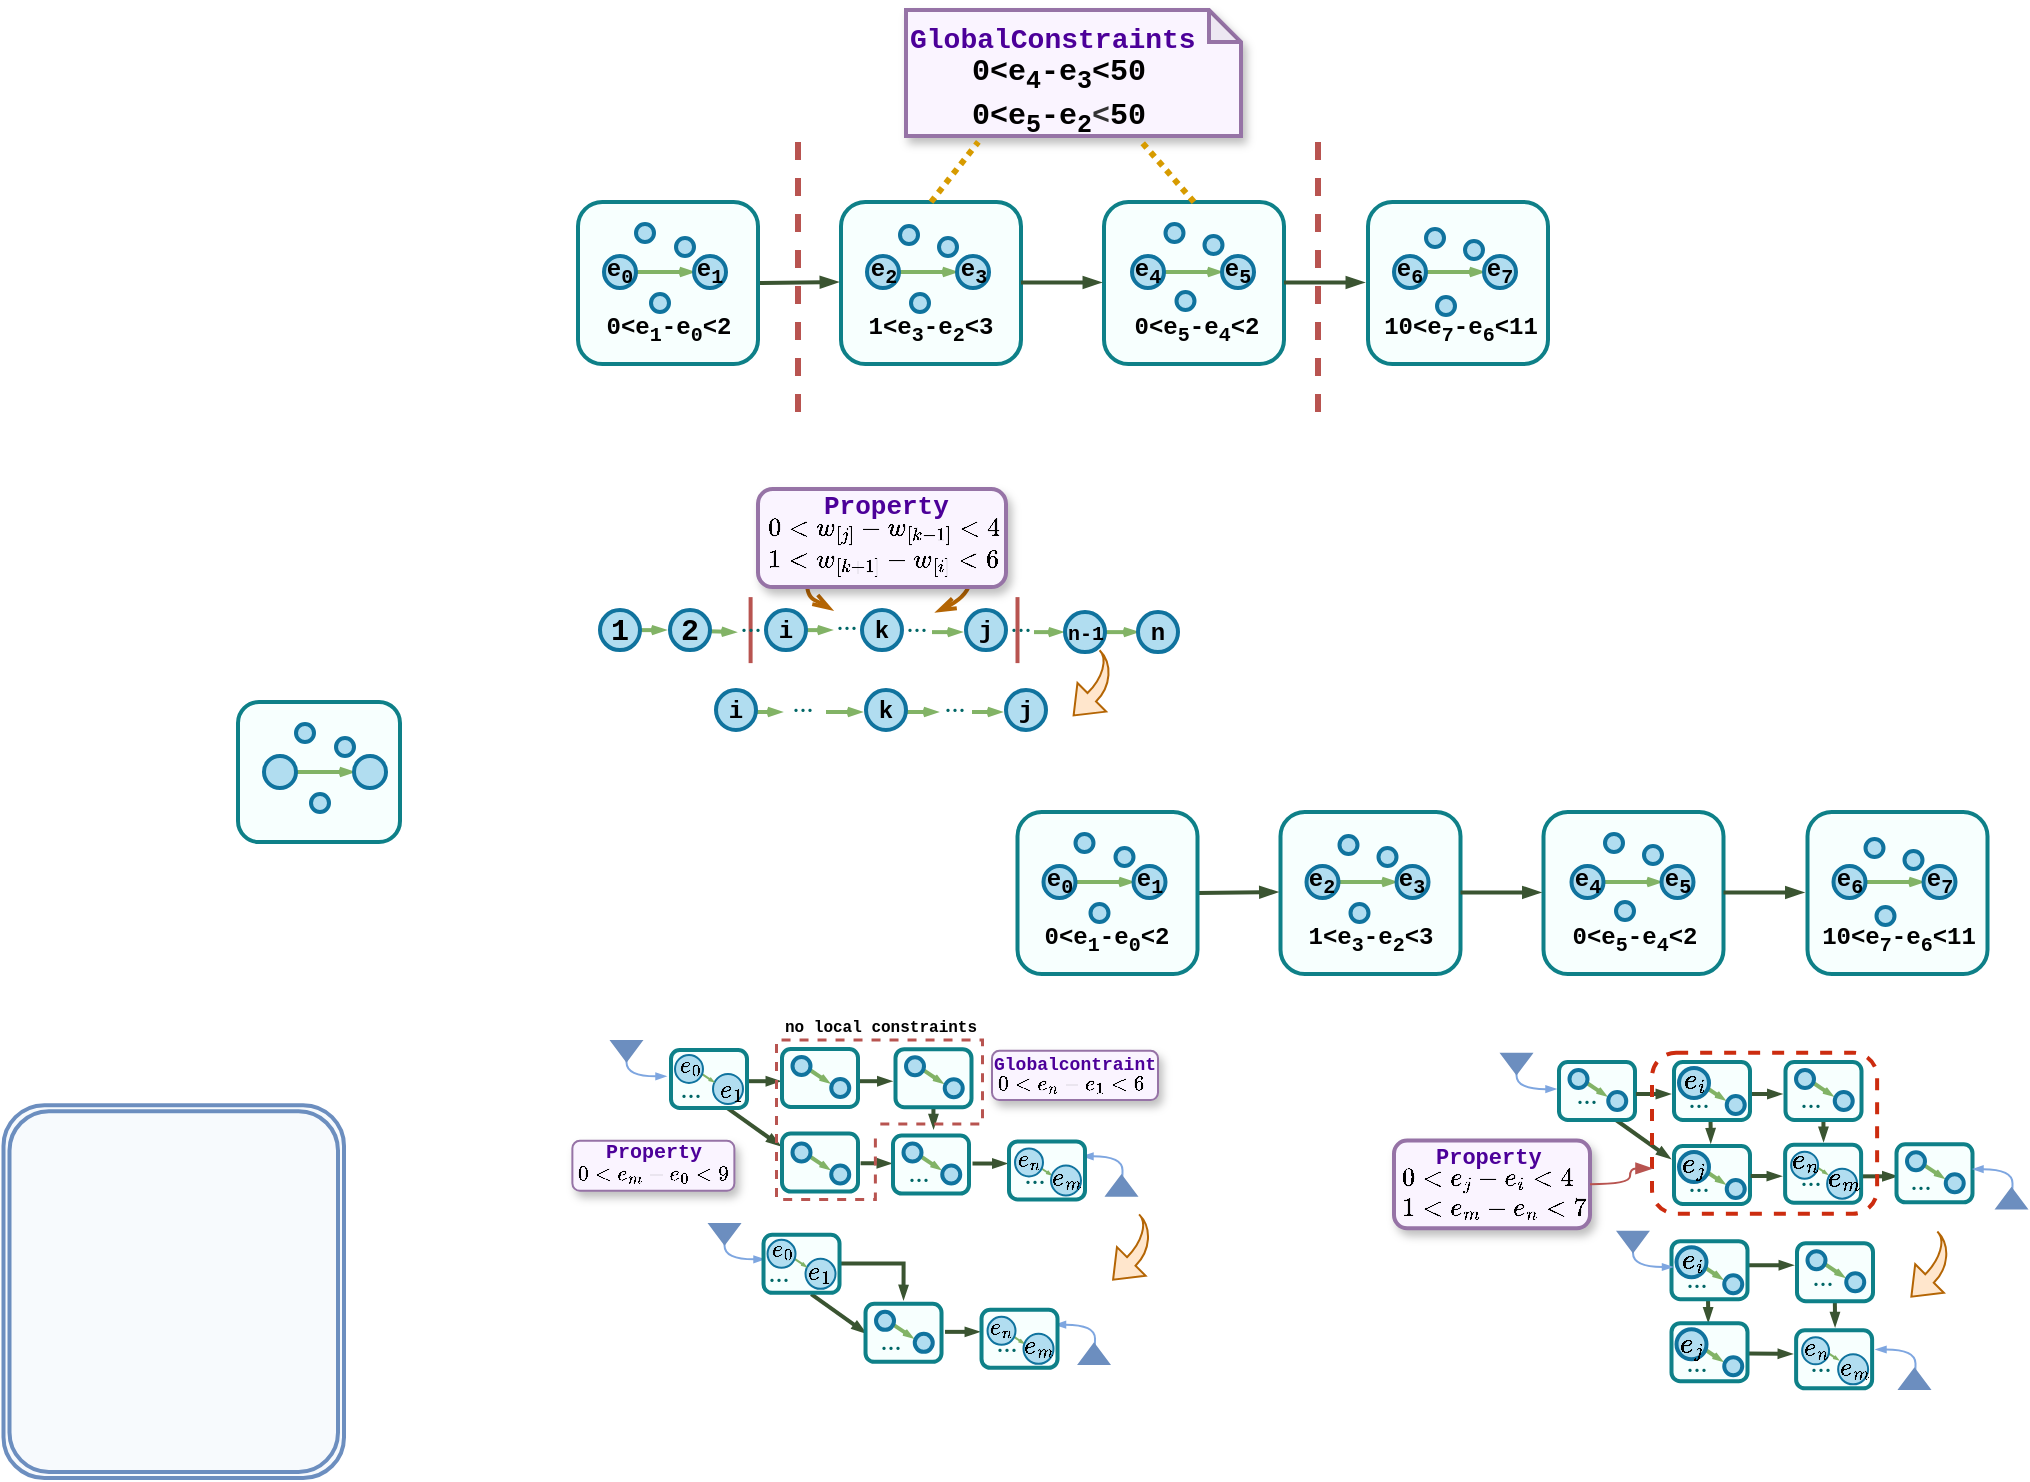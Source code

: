 <mxfile version="26.0.11">
  <diagram name="第 1 页" id="m1pVP5Tc0f8NvSb4w2ug">
    <mxGraphModel dx="1489" dy="431" grid="1" gridSize="10" guides="1" tooltips="1" connect="1" arrows="1" fold="1" page="1" pageScale="1" pageWidth="850" pageHeight="1100" math="1" shadow="0">
      <root>
        <mxCell id="0" />
        <mxCell id="1" parent="0" />
        <mxCell id="yi_vbVs-w1i4XVT2JOpy-703" value="" style="shape=ext;double=1;rounded=1;whiteSpace=wrap;html=1;fillColor=#F7FAFD;strokeColor=#6c8ebf;strokeWidth=2;container=0;arcSize=12;" parent="1" vertex="1">
          <mxGeometry x="-217.25" y="771.6" width="170.25" height="186.4" as="geometry" />
        </mxCell>
        <mxCell id="yi_vbVs-w1i4XVT2JOpy-530" style="rounded=0;orthogonalLoop=1;jettySize=auto;html=1;strokeColor=#3A5431;endArrow=blockThin;endFill=1;endSize=2;strokeWidth=2;fillColor=#6d8764;exitX=0.75;exitY=1;exitDx=0;exitDy=0;entryX=-0.05;entryY=0.245;entryDx=0;entryDy=0;entryPerimeter=0;" parent="1" source="yi_vbVs-w1i4XVT2JOpy-408" edge="1">
          <mxGeometry relative="1" as="geometry">
            <mxPoint x="609" y="776" as="sourcePoint" />
            <mxPoint x="616.1" y="798.265" as="targetPoint" />
          </mxGeometry>
        </mxCell>
        <mxCell id="yi_vbVs-w1i4XVT2JOpy-454" style="rounded=0;orthogonalLoop=1;jettySize=auto;html=1;strokeColor=#3A5431;endArrow=blockThin;endFill=1;endSize=2;strokeWidth=2;fillColor=#6d8764;" parent="1" edge="1">
          <mxGeometry relative="1" as="geometry">
            <mxPoint x="654.75" y="766" as="sourcePoint" />
            <mxPoint x="671.75" y="766" as="targetPoint" />
          </mxGeometry>
        </mxCell>
        <mxCell id="yi_vbVs-w1i4XVT2JOpy-527" style="rounded=0;orthogonalLoop=1;jettySize=auto;html=1;strokeColor=#3A5431;endArrow=blockThin;endFill=1;endSize=2;strokeWidth=2;fillColor=#6d8764;" parent="1" edge="1">
          <mxGeometry relative="1" as="geometry">
            <mxPoint x="692.67" y="775" as="sourcePoint" />
            <mxPoint x="692.79" y="789.5" as="targetPoint" />
          </mxGeometry>
        </mxCell>
        <mxCell id="yi_vbVs-w1i4XVT2JOpy-526" style="rounded=0;orthogonalLoop=1;jettySize=auto;html=1;strokeColor=#3A5431;endArrow=blockThin;endFill=1;endSize=2;strokeWidth=2;fillColor=#6d8764;" parent="1" edge="1">
          <mxGeometry relative="1" as="geometry">
            <mxPoint x="636.25" y="775.66" as="sourcePoint" />
            <mxPoint x="636.37" y="790.16" as="targetPoint" />
          </mxGeometry>
        </mxCell>
        <mxCell id="yi_vbVs-w1i4XVT2JOpy-420" value="" style="endArrow=none;html=1;rounded=0;strokeWidth=2;fillColor=#f8cecc;strokeColor=#b85450;" parent="1" edge="1">
          <mxGeometry width="50" height="50" relative="1" as="geometry">
            <mxPoint x="156.3" y="550.56" as="sourcePoint" />
            <mxPoint x="156.3" y="517.56" as="targetPoint" />
          </mxGeometry>
        </mxCell>
        <mxCell id="yi_vbVs-w1i4XVT2JOpy-199" value="" style="curved=1;endArrow=openThin;html=1;rounded=0;strokeWidth=2;endFill=0;fillColor=#fad7ac;strokeColor=#b46504;exitX=0.301;exitY=1.059;exitDx=0;exitDy=0;exitPerimeter=0;" parent="1" edge="1">
          <mxGeometry width="50" height="50" relative="1" as="geometry">
            <mxPoint x="256.916" y="489.092" as="sourcePoint" />
            <mxPoint x="249" y="525" as="targetPoint" />
            <Array as="points">
              <mxPoint x="268" y="503" />
              <mxPoint x="264" y="518" />
            </Array>
          </mxGeometry>
        </mxCell>
        <mxCell id="yi_vbVs-w1i4XVT2JOpy-226" style="rounded=0;orthogonalLoop=1;jettySize=auto;html=1;endArrow=openThin;endFill=0;strokeColor=#82b366;strokeWidth=2;fillColor=#d5e8d4;endSize=3;entryX=0;entryY=0.5;entryDx=0;entryDy=0;exitX=1;exitY=0.5;exitDx=0;exitDy=0;" parent="1" edge="1">
          <mxGeometry relative="1" as="geometry">
            <mxPoint x="232" y="575" as="sourcePoint" />
            <mxPoint x="250" y="575" as="targetPoint" />
          </mxGeometry>
        </mxCell>
        <mxCell id="yi_vbVs-w1i4XVT2JOpy-98" value="" style="rounded=1;whiteSpace=wrap;html=1;strokeWidth=2;fillColor=#F7FFFE;strokeColor=#0e8088;" parent="1" vertex="1">
          <mxGeometry x="333" y="320" width="90" height="81" as="geometry" />
        </mxCell>
        <mxCell id="yi_vbVs-w1i4XVT2JOpy-99" style="rounded=0;orthogonalLoop=1;jettySize=auto;html=1;endArrow=openThin;endFill=0;strokeColor=#82b366;strokeWidth=2;fillColor=#d5e8d4;endSize=3;entryX=0;entryY=0.5;entryDx=0;entryDy=0;exitX=1;exitY=0.5;exitDx=0;exitDy=0;" parent="1" source="yi_vbVs-w1i4XVT2JOpy-100" target="yi_vbVs-w1i4XVT2JOpy-101" edge="1">
          <mxGeometry relative="1" as="geometry">
            <mxPoint x="372.418" y="362.603" as="sourcePoint" />
            <mxPoint x="388.088" y="367.134" as="targetPoint" />
          </mxGeometry>
        </mxCell>
        <mxCell id="yi_vbVs-w1i4XVT2JOpy-100" value="&lt;b style=&quot;text-wrap-mode: nowrap;&quot;&gt;&lt;span style=&quot;color: light-dark(rgb(0, 0, 0), rgb(255, 255, 255)); font-family: &amp;quot;Courier New&amp;quot;; text-align: left;&quot;&gt;e&lt;/span&gt;&lt;sub style=&quot;color: light-dark(rgb(0, 0, 0), rgb(255, 255, 255)); font-family: &amp;quot;Courier New&amp;quot;; text-align: left; line-height: 13px;&quot;&gt;4&lt;/sub&gt;&lt;/b&gt;" style="ellipse;whiteSpace=wrap;html=1;aspect=fixed;strokeWidth=2;fillColor=#b1ddf0;strokeColor=#10739e;" parent="1" vertex="1">
          <mxGeometry x="347.001" y="346.999" width="16" height="16" as="geometry" />
        </mxCell>
        <mxCell id="yi_vbVs-w1i4XVT2JOpy-101" value="&lt;b style=&quot;text-wrap-mode: nowrap;&quot;&gt;&lt;span style=&quot;color: light-dark(rgb(0, 0, 0), rgb(255, 255, 255)); font-family: &amp;quot;Courier New&amp;quot;; text-align: left;&quot;&gt;e&lt;/span&gt;&lt;sub style=&quot;color: light-dark(rgb(0, 0, 0), rgb(255, 255, 255)); font-family: &amp;quot;Courier New&amp;quot;; text-align: left; line-height: 13px;&quot;&gt;5&lt;/sub&gt;&lt;/b&gt;" style="ellipse;whiteSpace=wrap;html=1;aspect=fixed;strokeWidth=2;fillColor=#b1ddf0;strokeColor=#10739e;" parent="1" vertex="1">
          <mxGeometry x="392.004" y="347.002" width="16" height="16" as="geometry" />
        </mxCell>
        <mxCell id="yi_vbVs-w1i4XVT2JOpy-102" value="&lt;font&gt;&lt;b&gt;&lt;span style=&quot;color: light-dark(rgb(0, 0, 0), rgb(255, 255, 255)); font-family: &amp;quot;Courier New&amp;quot;; text-align: left;&quot;&gt;0&amp;lt;e&lt;/span&gt;&lt;sub style=&quot;color: light-dark(rgb(0, 0, 0), rgb(255, 255, 255)); font-family: &amp;quot;Courier New&amp;quot;; text-align: left; line-height: 13px;&quot;&gt;5&lt;/sub&gt;&lt;span style=&quot;color: light-dark(rgb(0, 0, 0), rgb(255, 255, 255)); font-family: &amp;quot;Courier New&amp;quot;; text-align: left;&quot;&gt;-e&lt;/span&gt;&lt;sub style=&quot;color: light-dark(rgb(0, 0, 0), rgb(255, 255, 255)); font-family: &amp;quot;Courier New&amp;quot;; text-align: left; line-height: 13px;&quot;&gt;4&lt;/sub&gt;&lt;span style=&quot;color: light-dark(rgb(0, 0, 0), rgb(255, 255, 255)); font-family: &amp;quot;Courier New&amp;quot;; text-align: left;&quot;&gt;&amp;lt;2&lt;/span&gt;&lt;/b&gt;&lt;/font&gt;" style="text;html=1;align=center;verticalAlign=middle;resizable=0;points=[];autosize=1;strokeColor=none;fillColor=none;" parent="1" vertex="1">
          <mxGeometry x="338.505" y="369.004" width="80" height="30" as="geometry" />
        </mxCell>
        <mxCell id="yi_vbVs-w1i4XVT2JOpy-105" value="" style="rounded=1;whiteSpace=wrap;html=1;strokeWidth=2;fillColor=#F7FFFE;strokeColor=#0e8088;" parent="1" vertex="1">
          <mxGeometry x="201.5" y="320" width="90" height="81" as="geometry" />
        </mxCell>
        <mxCell id="yi_vbVs-w1i4XVT2JOpy-106" style="rounded=0;orthogonalLoop=1;jettySize=auto;html=1;endArrow=openThin;endFill=0;strokeColor=#82b366;strokeWidth=2;fillColor=#d5e8d4;endSize=3;entryX=0;entryY=0.5;entryDx=0;entryDy=0;exitX=1;exitY=0.5;exitDx=0;exitDy=0;" parent="1" source="yi_vbVs-w1i4XVT2JOpy-107" target="yi_vbVs-w1i4XVT2JOpy-108" edge="1">
          <mxGeometry relative="1" as="geometry">
            <mxPoint x="239.918" y="362.603" as="sourcePoint" />
            <mxPoint x="255.588" y="367.134" as="targetPoint" />
          </mxGeometry>
        </mxCell>
        <mxCell id="yi_vbVs-w1i4XVT2JOpy-107" value="&lt;b style=&quot;text-wrap-mode: nowrap;&quot;&gt;&lt;span style=&quot;color: light-dark(rgb(0, 0, 0), rgb(255, 255, 255)); font-family: &amp;quot;Courier New&amp;quot;; text-align: left;&quot;&gt;e&lt;/span&gt;&lt;sub style=&quot;color: light-dark(rgb(0, 0, 0), rgb(255, 255, 255)); font-family: &amp;quot;Courier New&amp;quot;; text-align: left; line-height: 13px;&quot;&gt;2&lt;/sub&gt;&lt;/b&gt;" style="ellipse;whiteSpace=wrap;html=1;aspect=fixed;strokeWidth=2;fillColor=#b1ddf0;strokeColor=#10739e;" parent="1" vertex="1">
          <mxGeometry x="214.501" y="346.999" width="16" height="16" as="geometry" />
        </mxCell>
        <mxCell id="yi_vbVs-w1i4XVT2JOpy-108" value="&lt;b style=&quot;text-wrap-mode: nowrap;&quot;&gt;&lt;span style=&quot;color: light-dark(rgb(0, 0, 0), rgb(255, 255, 255)); font-family: &amp;quot;Courier New&amp;quot;; text-align: left;&quot;&gt;e&lt;/span&gt;&lt;sub style=&quot;color: light-dark(rgb(0, 0, 0), rgb(255, 255, 255)); font-family: &amp;quot;Courier New&amp;quot;; text-align: left; line-height: 13px;&quot;&gt;3&lt;/sub&gt;&lt;/b&gt;" style="ellipse;whiteSpace=wrap;html=1;aspect=fixed;strokeWidth=2;fillColor=#b1ddf0;strokeColor=#10739e;" parent="1" vertex="1">
          <mxGeometry x="259.504" y="347.002" width="16" height="16" as="geometry" />
        </mxCell>
        <mxCell id="yi_vbVs-w1i4XVT2JOpy-109" value="&lt;font&gt;&lt;b&gt;&lt;span style=&quot;color: light-dark(rgb(0, 0, 0), rgb(255, 255, 255)); font-family: &amp;quot;Courier New&amp;quot;; text-align: left;&quot;&gt;1&amp;lt;e&lt;/span&gt;&lt;sub style=&quot;color: light-dark(rgb(0, 0, 0), rgb(255, 255, 255)); font-family: &amp;quot;Courier New&amp;quot;; text-align: left; line-height: 13px;&quot;&gt;3&lt;/sub&gt;&lt;span style=&quot;color: light-dark(rgb(0, 0, 0), rgb(255, 255, 255)); font-family: &amp;quot;Courier New&amp;quot;; text-align: left;&quot;&gt;-e&lt;/span&gt;&lt;sub style=&quot;color: light-dark(rgb(0, 0, 0), rgb(255, 255, 255)); font-family: &amp;quot;Courier New&amp;quot;; text-align: left; line-height: 13px;&quot;&gt;2&lt;/sub&gt;&lt;span style=&quot;color: light-dark(rgb(0, 0, 0), rgb(255, 255, 255)); font-family: &amp;quot;Courier New&amp;quot;; text-align: left;&quot;&gt;&amp;lt;3&lt;/span&gt;&lt;/b&gt;&lt;/font&gt;" style="text;html=1;align=center;verticalAlign=middle;resizable=0;points=[];autosize=1;strokeColor=none;fillColor=none;" parent="1" vertex="1">
          <mxGeometry x="206.005" y="369.004" width="80" height="30" as="geometry" />
        </mxCell>
        <mxCell id="yi_vbVs-w1i4XVT2JOpy-118" value="" style="rounded=1;whiteSpace=wrap;html=1;strokeWidth=2;fillColor=#F7FFFE;strokeColor=#0e8088;" parent="1" vertex="1">
          <mxGeometry x="465" y="320" width="90" height="81" as="geometry" />
        </mxCell>
        <mxCell id="yi_vbVs-w1i4XVT2JOpy-119" style="rounded=0;orthogonalLoop=1;jettySize=auto;html=1;endArrow=openThin;endFill=0;strokeColor=#82b366;strokeWidth=2;fillColor=#d5e8d4;endSize=3;entryX=0;entryY=0.5;entryDx=0;entryDy=0;exitX=1;exitY=0.5;exitDx=0;exitDy=0;" parent="1" source="yi_vbVs-w1i4XVT2JOpy-120" target="yi_vbVs-w1i4XVT2JOpy-121" edge="1">
          <mxGeometry relative="1" as="geometry">
            <mxPoint x="503.418" y="362.603" as="sourcePoint" />
            <mxPoint x="519.088" y="367.134" as="targetPoint" />
          </mxGeometry>
        </mxCell>
        <mxCell id="yi_vbVs-w1i4XVT2JOpy-120" value="&lt;b style=&quot;text-wrap-mode: nowrap;&quot;&gt;&lt;span style=&quot;color: light-dark(rgb(0, 0, 0), rgb(255, 255, 255)); font-family: &amp;quot;Courier New&amp;quot;; text-align: left;&quot;&gt;e&lt;/span&gt;&lt;sub style=&quot;color: light-dark(rgb(0, 0, 0), rgb(255, 255, 255)); font-family: &amp;quot;Courier New&amp;quot;; text-align: left; line-height: 13px;&quot;&gt;6&lt;/sub&gt;&lt;/b&gt;" style="ellipse;whiteSpace=wrap;html=1;aspect=fixed;strokeWidth=2;fillColor=#b1ddf0;strokeColor=#10739e;" parent="1" vertex="1">
          <mxGeometry x="478.001" y="346.999" width="16" height="16" as="geometry" />
        </mxCell>
        <mxCell id="yi_vbVs-w1i4XVT2JOpy-121" value="&lt;b style=&quot;text-wrap-mode: nowrap;&quot;&gt;&lt;span style=&quot;color: light-dark(rgb(0, 0, 0), rgb(255, 255, 255)); font-family: &amp;quot;Courier New&amp;quot;; text-align: left;&quot;&gt;e&lt;/span&gt;&lt;sub style=&quot;color: light-dark(rgb(0, 0, 0), rgb(255, 255, 255)); font-family: &amp;quot;Courier New&amp;quot;; text-align: left; line-height: 13px;&quot;&gt;7&lt;/sub&gt;&lt;/b&gt;" style="ellipse;whiteSpace=wrap;html=1;aspect=fixed;strokeWidth=2;fillColor=#b1ddf0;strokeColor=#10739e;" parent="1" vertex="1">
          <mxGeometry x="523.004" y="347.002" width="16" height="16" as="geometry" />
        </mxCell>
        <mxCell id="yi_vbVs-w1i4XVT2JOpy-122" value="&lt;font&gt;&lt;b&gt;&lt;span style=&quot;color: light-dark(rgb(0, 0, 0), rgb(255, 255, 255)); font-family: &amp;quot;Courier New&amp;quot;; text-align: left;&quot;&gt;10&amp;lt;e&lt;/span&gt;&lt;sub style=&quot;color: light-dark(rgb(0, 0, 0), rgb(255, 255, 255)); font-family: &amp;quot;Courier New&amp;quot;; text-align: left; line-height: 13px;&quot;&gt;7&lt;/sub&gt;&lt;span style=&quot;color: light-dark(rgb(0, 0, 0), rgb(255, 255, 255)); font-family: &amp;quot;Courier New&amp;quot;; text-align: left;&quot;&gt;-e&lt;/span&gt;&lt;sub style=&quot;color: light-dark(rgb(0, 0, 0), rgb(255, 255, 255)); font-family: &amp;quot;Courier New&amp;quot;; text-align: left; line-height: 13px;&quot;&gt;6&lt;/sub&gt;&lt;span style=&quot;color: light-dark(rgb(0, 0, 0), rgb(255, 255, 255)); font-family: &amp;quot;Courier New&amp;quot;; text-align: left;&quot;&gt;&amp;lt;11&lt;/span&gt;&lt;/b&gt;&lt;/font&gt;" style="text;html=1;align=center;verticalAlign=middle;resizable=0;points=[];autosize=1;strokeColor=none;fillColor=none;" parent="1" vertex="1">
          <mxGeometry x="460.505" y="369.004" width="100" height="30" as="geometry" />
        </mxCell>
        <mxCell id="yi_vbVs-w1i4XVT2JOpy-123" style="rounded=0;orthogonalLoop=1;jettySize=auto;html=1;strokeColor=#3A5431;endArrow=blockThin;endFill=1;endSize=4;strokeWidth=2;exitX=1;exitY=0.5;exitDx=0;exitDy=0;fillColor=#6d8764;" parent="1" source="yi_vbVs-w1i4XVT2JOpy-112" edge="1">
          <mxGeometry relative="1" as="geometry">
            <mxPoint x="167" y="430" as="sourcePoint" />
            <mxPoint x="200" y="360" as="targetPoint" />
          </mxGeometry>
        </mxCell>
        <mxCell id="yi_vbVs-w1i4XVT2JOpy-124" style="rounded=0;orthogonalLoop=1;jettySize=auto;html=1;strokeColor=#3A5431;endArrow=blockThin;endFill=1;endSize=4;strokeWidth=2;exitX=1;exitY=0.5;exitDx=0;exitDy=0;fillColor=#6d8764;" parent="1" edge="1">
          <mxGeometry relative="1" as="geometry">
            <mxPoint x="291.5" y="360.21" as="sourcePoint" />
            <mxPoint x="331.5" y="360.21" as="targetPoint" />
          </mxGeometry>
        </mxCell>
        <mxCell id="yi_vbVs-w1i4XVT2JOpy-125" style="rounded=0;orthogonalLoop=1;jettySize=auto;html=1;strokeColor=#3A5431;endArrow=blockThin;endFill=1;endSize=4;strokeWidth=2;exitX=1;exitY=0.5;exitDx=0;exitDy=0;fillColor=#6d8764;" parent="1" edge="1">
          <mxGeometry relative="1" as="geometry">
            <mxPoint x="423" y="360.21" as="sourcePoint" />
            <mxPoint x="463" y="360.21" as="targetPoint" />
          </mxGeometry>
        </mxCell>
        <mxCell id="yi_vbVs-w1i4XVT2JOpy-126" value="" style="group" parent="1" vertex="1" connectable="0">
          <mxGeometry x="250.5" y="224" width="151" height="100" as="geometry" />
        </mxCell>
        <mxCell id="yi_vbVs-w1i4XVT2JOpy-127" value="" style="shape=note;whiteSpace=wrap;html=1;backgroundOutline=1;darkOpacity=0.05;size=16;fillColor=light-dark(#FAF4FF,#392F3F);strokeColor=#9673a6;strokeWidth=2;shadow=1;" parent="yi_vbVs-w1i4XVT2JOpy-126" vertex="1">
          <mxGeometry x="-16.5" width="167.5" height="63" as="geometry" />
        </mxCell>
        <mxCell id="yi_vbVs-w1i4XVT2JOpy-130" value="&lt;span style=&quot;font-style: normal; font-variant-ligatures: normal; font-variant-caps: normal; letter-spacing: normal; orphans: 2; text-align: left; text-indent: 0px; text-transform: none; widows: 2; word-spacing: 0px; -webkit-text-stroke-width: 0px; white-space: nowrap; text-decoration-thickness: initial; text-decoration-style: initial; text-decoration-color: initial; float: none; display: inline !important;&quot;&gt;&lt;font face=&quot;Courier New&quot; style=&quot;color: rgb(76, 0, 153); font-size: 14px;&quot;&gt;&lt;b style=&quot;&quot;&gt;GlobalConstraints&lt;/b&gt;&lt;/font&gt;&lt;/span&gt;" style="text;whiteSpace=wrap;html=1;shadow=1;" parent="yi_vbVs-w1i4XVT2JOpy-126" vertex="1">
          <mxGeometry x="-16.5" width="134" height="29.11" as="geometry" />
        </mxCell>
        <mxCell id="yi_vbVs-w1i4XVT2JOpy-131" value="&lt;div&gt;&lt;b style=&quot;forced-color-adjust: none; color: rgb(0, 0, 0); font-family: Helvetica; font-style: normal; font-variant-ligatures: normal; font-variant-caps: normal; letter-spacing: normal; orphans: 2; text-indent: 0px; text-transform: none; widows: 2; word-spacing: 0px; -webkit-text-stroke-width: 0px; white-space: nowrap; text-decoration-thickness: initial; text-decoration-style: initial; text-decoration-color: initial;&quot;&gt;&lt;span style=&quot;forced-color-adjust: none; color: light-dark(rgb(0, 0, 0), rgb(255, 255, 255)); font-family: &amp;quot;Courier New&amp;quot;;&quot;&gt;&lt;b style=&quot;font-family: Helvetica;&quot;&gt;&lt;font style=&quot;font-size: 15px;&quot;&gt;&lt;span style=&quot;color: light-dark(rgb(0, 0, 0), rgb(255, 255, 255)); font-family: &amp;quot;Courier New&amp;quot;;&quot;&gt;0&amp;lt;e&lt;/span&gt;&lt;sub style=&quot;color: light-dark(rgb(0, 0, 0), rgb(255, 255, 255)); font-family: &amp;quot;Courier New&amp;quot;; line-height: 13px;&quot;&gt;4&lt;/sub&gt;&lt;span style=&quot;color: light-dark(rgb(0, 0, 0), rgb(255, 255, 255)); font-family: &amp;quot;Courier New&amp;quot;;&quot;&gt;-e&lt;/span&gt;&lt;sub style=&quot;color: light-dark(rgb(0, 0, 0), rgb(255, 255, 255)); font-family: &amp;quot;Courier New&amp;quot;; line-height: 13px;&quot;&gt;3&lt;/sub&gt;&lt;span style=&quot;color: light-dark(rgb(0, 0, 0), rgb(255, 255, 255)); font-family: &amp;quot;Courier New&amp;quot;;&quot;&gt;&amp;lt;50&lt;/span&gt;&lt;/font&gt;&lt;/b&gt;&lt;/span&gt;&lt;/b&gt;&lt;/div&gt;&lt;b style=&quot;forced-color-adjust: none; color: rgb(0, 0, 0); font-family: Helvetica; font-style: normal; font-variant-ligatures: normal; font-variant-caps: normal; letter-spacing: normal; orphans: 2; text-indent: 0px; text-transform: none; widows: 2; word-spacing: 0px; -webkit-text-stroke-width: 0px; white-space: nowrap; text-decoration-thickness: initial; text-decoration-style: initial; text-decoration-color: initial;&quot;&gt;&lt;font style=&quot;font-size: 15px;&quot;&gt;&lt;span style=&quot;forced-color-adjust: none; color: light-dark(rgb(0, 0, 0), rgb(255, 255, 255)); font-family: &amp;quot;Courier New&amp;quot;;&quot;&gt;0&amp;lt;e&lt;/span&gt;&lt;sub style=&quot;forced-color-adjust: none; color: light-dark(rgb(0, 0, 0), rgb(255, 255, 255)); font-family: &amp;quot;Courier New&amp;quot;; line-height: 13px;&quot;&gt;5&lt;/sub&gt;&lt;span style=&quot;forced-color-adjust: none; color: light-dark(rgb(0, 0, 0), rgb(255, 255, 255)); font-family: &amp;quot;Courier New&amp;quot;;&quot;&gt;-e&lt;/span&gt;&lt;sub style=&quot;forced-color-adjust: none; color: light-dark(rgb(0, 0, 0), rgb(255, 255, 255)); font-family: &amp;quot;Courier New&amp;quot;; line-height: 13px;&quot;&gt;2&lt;/sub&gt;&lt;span style=&quot;forced-color-adjust: none; color: light-dark(rgb(0, 0, 0), rgb(255, 255, 255)); font-family: &amp;quot;Courier New&amp;quot;;&quot;&gt;&lt;b style=&quot;color: rgb(51, 51, 51); text-wrap-mode: wrap;&quot;&gt;&amp;lt;&lt;/b&gt;50&lt;/span&gt;&lt;/font&gt;&lt;/b&gt;" style="text;whiteSpace=wrap;html=1;align=center;" parent="yi_vbVs-w1i4XVT2JOpy-126" vertex="1">
          <mxGeometry x="-8.5" y="13.53" width="136.5" height="34.48" as="geometry" />
        </mxCell>
        <mxCell id="yi_vbVs-w1i4XVT2JOpy-132" style="rounded=0;orthogonalLoop=1;jettySize=auto;html=1;exitX=0.5;exitY=0;exitDx=0;exitDy=0;entryX=0.216;entryY=1.046;entryDx=0;entryDy=0;entryPerimeter=0;endArrow=none;endFill=0;dashed=1;dashPattern=1 1;fillColor=#ffe6cc;strokeColor=#d79b00;strokeWidth=3;" parent="1" source="yi_vbVs-w1i4XVT2JOpy-105" target="yi_vbVs-w1i4XVT2JOpy-127" edge="1">
          <mxGeometry relative="1" as="geometry" />
        </mxCell>
        <mxCell id="yi_vbVs-w1i4XVT2JOpy-133" style="rounded=0;orthogonalLoop=1;jettySize=auto;html=1;exitX=0.5;exitY=0;exitDx=0;exitDy=0;entryX=0.703;entryY=1.046;entryDx=0;entryDy=0;entryPerimeter=0;endArrow=none;endFill=0;dashed=1;dashPattern=1 1;fillColor=#ffe6cc;strokeColor=#d79b00;strokeWidth=3;" parent="1" source="yi_vbVs-w1i4XVT2JOpy-98" target="yi_vbVs-w1i4XVT2JOpy-127" edge="1">
          <mxGeometry relative="1" as="geometry">
            <mxPoint x="256" y="330" as="sourcePoint" />
            <mxPoint x="290" y="293" as="targetPoint" />
          </mxGeometry>
        </mxCell>
        <mxCell id="yi_vbVs-w1i4XVT2JOpy-134" value="" style="endArrow=none;dashed=1;html=1;rounded=0;strokeWidth=3;fillColor=#f8cecc;strokeColor=#b85450;" parent="1" edge="1">
          <mxGeometry width="50" height="50" relative="1" as="geometry">
            <mxPoint x="180" y="425" as="sourcePoint" />
            <mxPoint x="180" y="285" as="targetPoint" />
          </mxGeometry>
        </mxCell>
        <mxCell id="yi_vbVs-w1i4XVT2JOpy-135" value="" style="endArrow=none;dashed=1;html=1;rounded=0;strokeWidth=3;fillColor=#f8cecc;strokeColor=#b85450;" parent="1" edge="1">
          <mxGeometry width="50" height="50" relative="1" as="geometry">
            <mxPoint x="440" y="425" as="sourcePoint" />
            <mxPoint x="440" y="285" as="targetPoint" />
          </mxGeometry>
        </mxCell>
        <mxCell id="yi_vbVs-w1i4XVT2JOpy-136" value="" style="ellipse;whiteSpace=wrap;html=1;aspect=fixed;strokeWidth=2;fillColor=#b1ddf0;strokeColor=#10739e;" parent="1" vertex="1">
          <mxGeometry x="231" y="332" width="9" height="9" as="geometry" />
        </mxCell>
        <mxCell id="yi_vbVs-w1i4XVT2JOpy-137" value="" style="ellipse;whiteSpace=wrap;html=1;aspect=fixed;strokeWidth=2;fillColor=#b1ddf0;strokeColor=#10739e;" parent="1" vertex="1">
          <mxGeometry x="236.5" y="366" width="9" height="9" as="geometry" />
        </mxCell>
        <mxCell id="yi_vbVs-w1i4XVT2JOpy-141" value="" style="ellipse;whiteSpace=wrap;html=1;aspect=fixed;strokeWidth=2;fillColor=#b1ddf0;strokeColor=#10739e;" parent="1" vertex="1">
          <mxGeometry x="250.5" y="338" width="9" height="9" as="geometry" />
        </mxCell>
        <mxCell id="yi_vbVs-w1i4XVT2JOpy-142" value="" style="ellipse;whiteSpace=wrap;html=1;aspect=fixed;strokeWidth=2;fillColor=#b1ddf0;strokeColor=#10739e;" parent="1" vertex="1">
          <mxGeometry x="363.75" y="331" width="9" height="9" as="geometry" />
        </mxCell>
        <mxCell id="yi_vbVs-w1i4XVT2JOpy-143" value="" style="ellipse;whiteSpace=wrap;html=1;aspect=fixed;strokeWidth=2;fillColor=#b1ddf0;strokeColor=#10739e;" parent="1" vertex="1">
          <mxGeometry x="369.25" y="365" width="9" height="9" as="geometry" />
        </mxCell>
        <mxCell id="yi_vbVs-w1i4XVT2JOpy-144" value="" style="ellipse;whiteSpace=wrap;html=1;aspect=fixed;strokeWidth=2;fillColor=#b1ddf0;strokeColor=#10739e;" parent="1" vertex="1">
          <mxGeometry x="383.25" y="337" width="9" height="9" as="geometry" />
        </mxCell>
        <mxCell id="yi_vbVs-w1i4XVT2JOpy-145" value="" style="ellipse;whiteSpace=wrap;html=1;aspect=fixed;strokeWidth=2;fillColor=#b1ddf0;strokeColor=#10739e;" parent="1" vertex="1">
          <mxGeometry x="494" y="333.5" width="9" height="9" as="geometry" />
        </mxCell>
        <mxCell id="yi_vbVs-w1i4XVT2JOpy-146" value="" style="ellipse;whiteSpace=wrap;html=1;aspect=fixed;strokeWidth=2;fillColor=#b1ddf0;strokeColor=#10739e;" parent="1" vertex="1">
          <mxGeometry x="499.5" y="367.5" width="9" height="9" as="geometry" />
        </mxCell>
        <mxCell id="yi_vbVs-w1i4XVT2JOpy-147" value="" style="ellipse;whiteSpace=wrap;html=1;aspect=fixed;strokeWidth=2;fillColor=#b1ddf0;strokeColor=#10739e;" parent="1" vertex="1">
          <mxGeometry x="513.5" y="339.5" width="9" height="9" as="geometry" />
        </mxCell>
        <mxCell id="yi_vbVs-w1i4XVT2JOpy-149" value="" style="group" parent="1" vertex="1" connectable="0">
          <mxGeometry x="70" y="320" width="90" height="81" as="geometry" />
        </mxCell>
        <mxCell id="yi_vbVs-w1i4XVT2JOpy-112" value="" style="rounded=1;whiteSpace=wrap;html=1;strokeWidth=2;fillColor=#F7FFFE;strokeColor=#0e8088;" parent="yi_vbVs-w1i4XVT2JOpy-149" vertex="1">
          <mxGeometry width="90" height="81" as="geometry" />
        </mxCell>
        <mxCell id="yi_vbVs-w1i4XVT2JOpy-113" style="rounded=0;orthogonalLoop=1;jettySize=auto;html=1;endArrow=openThin;endFill=0;strokeColor=#82b366;strokeWidth=2;fillColor=#d5e8d4;endSize=3;entryX=0;entryY=0.5;entryDx=0;entryDy=0;exitX=1;exitY=0.5;exitDx=0;exitDy=0;" parent="yi_vbVs-w1i4XVT2JOpy-149" source="yi_vbVs-w1i4XVT2JOpy-114" target="yi_vbVs-w1i4XVT2JOpy-115" edge="1">
          <mxGeometry relative="1" as="geometry">
            <mxPoint x="38.418" y="42.603" as="sourcePoint" />
            <mxPoint x="54.088" y="47.134" as="targetPoint" />
          </mxGeometry>
        </mxCell>
        <mxCell id="yi_vbVs-w1i4XVT2JOpy-114" value="&lt;b style=&quot;text-wrap-mode: nowrap;&quot;&gt;&lt;span style=&quot;color: light-dark(rgb(0, 0, 0), rgb(255, 255, 255)); font-family: &amp;quot;Courier New&amp;quot;; text-align: left;&quot;&gt;e&lt;/span&gt;&lt;sub style=&quot;color: light-dark(rgb(0, 0, 0), rgb(255, 255, 255)); font-family: &amp;quot;Courier New&amp;quot;; text-align: left; line-height: 13px;&quot;&gt;0&lt;/sub&gt;&lt;/b&gt;" style="ellipse;whiteSpace=wrap;html=1;aspect=fixed;strokeWidth=2;fillColor=#b1ddf0;strokeColor=#10739e;" parent="yi_vbVs-w1i4XVT2JOpy-149" vertex="1">
          <mxGeometry x="13.001" y="26.999" width="16" height="16" as="geometry" />
        </mxCell>
        <mxCell id="yi_vbVs-w1i4XVT2JOpy-115" value="&lt;b style=&quot;text-wrap-mode: nowrap;&quot;&gt;&lt;span style=&quot;color: light-dark(rgb(0, 0, 0), rgb(255, 255, 255)); font-family: &amp;quot;Courier New&amp;quot;; text-align: left;&quot;&gt;e&lt;/span&gt;&lt;sub style=&quot;color: light-dark(rgb(0, 0, 0), rgb(255, 255, 255)); font-family: &amp;quot;Courier New&amp;quot;; text-align: left; line-height: 13px;&quot;&gt;1&lt;/sub&gt;&lt;/b&gt;" style="ellipse;whiteSpace=wrap;html=1;aspect=fixed;strokeWidth=2;fillColor=#b1ddf0;strokeColor=#10739e;" parent="yi_vbVs-w1i4XVT2JOpy-149" vertex="1">
          <mxGeometry x="58.004" y="27.002" width="16" height="16" as="geometry" />
        </mxCell>
        <mxCell id="yi_vbVs-w1i4XVT2JOpy-116" value="&lt;font&gt;&lt;b&gt;&lt;span style=&quot;color: light-dark(rgb(0, 0, 0), rgb(255, 255, 255)); font-family: &amp;quot;Courier New&amp;quot;; text-align: left;&quot;&gt;0&amp;lt;e&lt;/span&gt;&lt;sub style=&quot;color: light-dark(rgb(0, 0, 0), rgb(255, 255, 255)); font-family: &amp;quot;Courier New&amp;quot;; text-align: left; line-height: 13px;&quot;&gt;1&lt;/sub&gt;&lt;span style=&quot;color: light-dark(rgb(0, 0, 0), rgb(255, 255, 255)); font-family: &amp;quot;Courier New&amp;quot;; text-align: left;&quot;&gt;-e&lt;/span&gt;&lt;sub style=&quot;color: light-dark(rgb(0, 0, 0), rgb(255, 255, 255)); font-family: &amp;quot;Courier New&amp;quot;; text-align: left; line-height: 13px;&quot;&gt;0&lt;/sub&gt;&lt;span style=&quot;color: light-dark(rgb(0, 0, 0), rgb(255, 255, 255)); font-family: &amp;quot;Courier New&amp;quot;; text-align: left;&quot;&gt;&amp;lt;2&lt;/span&gt;&lt;/b&gt;&lt;/font&gt;" style="text;html=1;align=center;verticalAlign=middle;resizable=0;points=[];autosize=1;strokeColor=none;fillColor=none;" parent="yi_vbVs-w1i4XVT2JOpy-149" vertex="1">
          <mxGeometry x="4.505" y="49.004" width="80" height="30" as="geometry" />
        </mxCell>
        <mxCell id="yi_vbVs-w1i4XVT2JOpy-138" value="" style="ellipse;whiteSpace=wrap;html=1;aspect=fixed;strokeWidth=2;fillColor=#b1ddf0;strokeColor=#10739e;" parent="yi_vbVs-w1i4XVT2JOpy-149" vertex="1">
          <mxGeometry x="29" y="11" width="9" height="9" as="geometry" />
        </mxCell>
        <mxCell id="yi_vbVs-w1i4XVT2JOpy-139" value="" style="ellipse;whiteSpace=wrap;html=1;aspect=fixed;strokeWidth=2;fillColor=#b1ddf0;strokeColor=#10739e;" parent="yi_vbVs-w1i4XVT2JOpy-149" vertex="1">
          <mxGeometry x="49" y="18" width="9" height="9" as="geometry" />
        </mxCell>
        <mxCell id="yi_vbVs-w1i4XVT2JOpy-140" value="" style="ellipse;whiteSpace=wrap;html=1;aspect=fixed;strokeWidth=2;fillColor=#b1ddf0;strokeColor=#10739e;" parent="yi_vbVs-w1i4XVT2JOpy-149" vertex="1">
          <mxGeometry x="36.5" y="46" width="9" height="9" as="geometry" />
        </mxCell>
        <mxCell id="yi_vbVs-w1i4XVT2JOpy-163" style="rounded=0;orthogonalLoop=1;jettySize=auto;html=1;endArrow=openThin;endFill=0;strokeColor=#82b366;strokeWidth=2;fillColor=#d5e8d4;endSize=3;entryX=0;entryY=0.5;entryDx=0;entryDy=0;exitX=1.036;exitY=0.524;exitDx=0;exitDy=0;exitPerimeter=0;" parent="1" edge="1">
          <mxGeometry relative="1" as="geometry">
            <mxPoint x="130.72" y="534.54" as="sourcePoint" />
            <mxPoint x="149" y="535.06" as="targetPoint" />
          </mxGeometry>
        </mxCell>
        <mxCell id="yi_vbVs-w1i4XVT2JOpy-164" style="rounded=0;orthogonalLoop=1;jettySize=auto;html=1;endArrow=openThin;endFill=0;strokeColor=#82b366;strokeWidth=2;fillColor=#d5e8d4;endSize=3;entryX=0;entryY=0.5;entryDx=0;entryDy=0;exitX=1;exitY=0.5;exitDx=0;exitDy=0;" parent="1" edge="1">
          <mxGeometry relative="1" as="geometry">
            <mxPoint x="97.0" y="534.06" as="sourcePoint" />
            <mxPoint x="114" y="534.06" as="targetPoint" />
          </mxGeometry>
        </mxCell>
        <mxCell id="yi_vbVs-w1i4XVT2JOpy-165" value="&lt;div style=&quot;text-align: left;&quot;&gt;&lt;span style=&quot;background-color: transparent; color: light-dark(rgb(0, 0, 0), rgb(255, 255, 255)); font-size: 15px; text-wrap-mode: nowrap;&quot;&gt;&lt;font face=&quot;Courier New&quot;&gt;&lt;b&gt;1&lt;/b&gt;&lt;/font&gt;&lt;/span&gt;&lt;/div&gt;" style="ellipse;whiteSpace=wrap;html=1;aspect=fixed;strokeWidth=2;fillColor=#b1ddf0;strokeColor=#10739e;" parent="1" vertex="1">
          <mxGeometry x="81" y="524.06" width="20" height="20" as="geometry" />
        </mxCell>
        <mxCell id="yi_vbVs-w1i4XVT2JOpy-166" value="&lt;div style=&quot;text-align: left;&quot;&gt;&lt;span style=&quot;background-color: transparent; color: light-dark(rgb(0, 0, 0), rgb(255, 255, 255)); font-size: 15px; text-wrap-mode: nowrap;&quot;&gt;&lt;font face=&quot;Courier New&quot;&gt;&lt;b&gt;2&lt;/b&gt;&lt;/font&gt;&lt;/span&gt;&lt;/div&gt;" style="ellipse;whiteSpace=wrap;html=1;aspect=fixed;strokeWidth=2;fillColor=#b1ddf0;strokeColor=#10739e;" parent="1" vertex="1">
          <mxGeometry x="116" y="524.06" width="20" height="20" as="geometry" />
        </mxCell>
        <mxCell id="yi_vbVs-w1i4XVT2JOpy-167" style="rounded=0;orthogonalLoop=1;jettySize=auto;html=1;endArrow=openThin;endFill=0;strokeColor=#82b366;strokeWidth=2;fillColor=#d5e8d4;endSize=3;entryX=0;entryY=0.5;entryDx=0;entryDy=0;exitX=1;exitY=0.5;exitDx=0;exitDy=0;" parent="1" edge="1">
          <mxGeometry relative="1" as="geometry">
            <mxPoint x="179" y="534.06" as="sourcePoint" />
            <mxPoint x="197" y="534.06" as="targetPoint" />
          </mxGeometry>
        </mxCell>
        <mxCell id="yi_vbVs-w1i4XVT2JOpy-168" value="&lt;div style=&quot;text-align: left;&quot;&gt;&lt;span style=&quot;background-color: transparent; color: light-dark(rgb(0, 0, 0), rgb(255, 255, 255)); text-wrap-mode: nowrap;&quot;&gt;&lt;font face=&quot;Courier New&quot;&gt;&lt;b&gt;i&lt;/b&gt;&lt;/font&gt;&lt;/span&gt;&lt;/div&gt;" style="ellipse;whiteSpace=wrap;html=1;aspect=fixed;strokeWidth=2;fillColor=#b1ddf0;strokeColor=#10739e;" parent="1" vertex="1">
          <mxGeometry x="164" y="524.06" width="20" height="20" as="geometry" />
        </mxCell>
        <mxCell id="yi_vbVs-w1i4XVT2JOpy-169" value="&lt;font style=&quot;font-size: 14px; color: rgb(0, 102, 102);&quot; face=&quot;Tahoma&quot;&gt;...&lt;/font&gt;" style="text;html=1;align=center;verticalAlign=middle;resizable=0;points=[];autosize=1;strokeColor=none;fillColor=none;" parent="1" vertex="1">
          <mxGeometry x="136" y="516.06" width="40" height="30" as="geometry" />
        </mxCell>
        <mxCell id="yi_vbVs-w1i4XVT2JOpy-170" style="rounded=0;orthogonalLoop=1;jettySize=auto;html=1;endArrow=openThin;endFill=0;strokeColor=#82b366;strokeWidth=2;fillColor=#d5e8d4;endSize=3;entryX=0;entryY=0.5;entryDx=0;entryDy=0;exitX=1;exitY=0.5;exitDx=0;exitDy=0;" parent="1" edge="1">
          <mxGeometry relative="1" as="geometry">
            <mxPoint x="247" y="535.06" as="sourcePoint" />
            <mxPoint x="262" y="535.06" as="targetPoint" />
          </mxGeometry>
        </mxCell>
        <mxCell id="yi_vbVs-w1i4XVT2JOpy-171" value="&lt;div style=&quot;text-align: left;&quot;&gt;&lt;span style=&quot;background-color: transparent; color: light-dark(rgb(0, 0, 0), rgb(255, 255, 255)); text-wrap-mode: nowrap;&quot;&gt;&lt;font face=&quot;Courier New&quot;&gt;&lt;b&gt;j&lt;/b&gt;&lt;/font&gt;&lt;/span&gt;&lt;/div&gt;" style="ellipse;whiteSpace=wrap;html=1;aspect=fixed;strokeWidth=2;fillColor=#b1ddf0;strokeColor=#10739e;" parent="1" vertex="1">
          <mxGeometry x="264" y="524.06" width="20" height="20" as="geometry" />
        </mxCell>
        <mxCell id="yi_vbVs-w1i4XVT2JOpy-172" value="&lt;font style=&quot;font-size: 14px; color: rgb(0, 102, 102);&quot; face=&quot;Tahoma&quot;&gt;...&lt;/font&gt;" style="text;html=1;align=center;verticalAlign=middle;resizable=0;points=[];autosize=1;strokeColor=none;fillColor=none;" parent="1" vertex="1">
          <mxGeometry x="219" y="516.06" width="40" height="30" as="geometry" />
        </mxCell>
        <mxCell id="yi_vbVs-w1i4XVT2JOpy-173" value="&lt;font style=&quot;font-size: 14px; color: rgb(0, 102, 102);&quot; face=&quot;Tahoma&quot;&gt;...&lt;/font&gt;" style="text;html=1;align=center;verticalAlign=middle;resizable=0;points=[];autosize=1;strokeColor=none;fillColor=none;" parent="1" vertex="1">
          <mxGeometry x="271" y="516.06" width="40" height="30" as="geometry" />
        </mxCell>
        <mxCell id="yi_vbVs-w1i4XVT2JOpy-174" value="&lt;div style=&quot;text-align: left;&quot;&gt;&lt;span style=&quot;background-color: transparent; color: light-dark(rgb(0, 0, 0), rgb(255, 255, 255)); text-wrap-mode: nowrap;&quot;&gt;&lt;font face=&quot;Courier New&quot;&gt;&lt;b&gt;k&lt;/b&gt;&lt;/font&gt;&lt;/span&gt;&lt;/div&gt;" style="ellipse;whiteSpace=wrap;html=1;aspect=fixed;strokeWidth=2;fillColor=#b1ddf0;strokeColor=#10739e;" parent="1" vertex="1">
          <mxGeometry x="212" y="524.06" width="20" height="20" as="geometry" />
        </mxCell>
        <mxCell id="yi_vbVs-w1i4XVT2JOpy-175" value="&lt;font style=&quot;font-size: 14px; color: rgb(0, 102, 102);&quot; face=&quot;Tahoma&quot;&gt;...&lt;/font&gt;" style="text;html=1;align=center;verticalAlign=middle;resizable=0;points=[];autosize=1;strokeColor=none;fillColor=none;" parent="1" vertex="1">
          <mxGeometry x="184" y="515.06" width="40" height="30" as="geometry" />
        </mxCell>
        <mxCell id="yi_vbVs-w1i4XVT2JOpy-190" value="" style="group;strokeWidth=3;dashed=1;shadow=1;rounded=0;" parent="1" vertex="1" connectable="0">
          <mxGeometry x="83" y="463.56" width="261" height="52" as="geometry" />
        </mxCell>
        <mxCell id="yi_vbVs-w1i4XVT2JOpy-194" value="" style="curved=1;endArrow=openThin;html=1;rounded=0;strokeWidth=2;endFill=0;fillColor=#fad7ac;strokeColor=#b46504;exitX=0;exitY=0.5;exitDx=0;exitDy=0;entryX=0.06;entryY=0.93;entryDx=0;entryDy=0;entryPerimeter=0;" parent="yi_vbVs-w1i4XVT2JOpy-190" edge="1">
          <mxGeometry width="50" height="50" relative="1" as="geometry">
            <mxPoint x="112.192" y="23.863" as="sourcePoint" />
            <mxPoint x="114.28" y="60.48" as="targetPoint" />
            <Array as="points">
              <mxPoint x="102" y="35.3" />
              <mxPoint x="101" y="53.3" />
              <mxPoint x="109" y="57.3" />
            </Array>
          </mxGeometry>
        </mxCell>
        <mxCell id="yi_vbVs-w1i4XVT2JOpy-428" value="" style="rounded=1;whiteSpace=wrap;html=1;shadow=1;strokeColor=#9673A6;strokeWidth=2;fillColor=#FAF4FF;" parent="yi_vbVs-w1i4XVT2JOpy-190" vertex="1">
          <mxGeometry x="77" width="124" height="49" as="geometry" />
        </mxCell>
        <mxCell id="yi_vbVs-w1i4XVT2JOpy-429" value="&lt;span style=&quot;font-style: normal; font-variant-ligatures: normal; font-variant-caps: normal; letter-spacing: normal; orphans: 2; text-align: left; text-indent: 0px; text-transform: none; widows: 2; word-spacing: 0px; -webkit-text-stroke-width: 0px; white-space: nowrap; text-decoration-thickness: initial; text-decoration-style: initial; text-decoration-color: initial; float: none; display: inline !important;&quot;&gt;&lt;font style=&quot;color: rgb(76, 0, 153); font-size: 13px;&quot; face=&quot;Courier New&quot;&gt;&lt;b style=&quot;&quot;&gt;Property&lt;/b&gt;&lt;/font&gt;&lt;/span&gt;" style="text;whiteSpace=wrap;html=1;shadow=1;" parent="yi_vbVs-w1i4XVT2JOpy-190" vertex="1">
          <mxGeometry x="107.87" y="-6.0" width="69.13" height="23.78" as="geometry" />
        </mxCell>
        <mxCell id="yi_vbVs-w1i4XVT2JOpy-430" value="&lt;span style=&quot;color: rgb(0, 0, 0); font-family: Helvetica; font-style: normal; font-variant-ligatures: normal; font-variant-caps: normal; font-weight: 400; letter-spacing: normal; orphans: 2; text-align: center; text-indent: 0px; text-transform: none; widows: 2; word-spacing: 0px; -webkit-text-stroke-width: 0px; white-space: normal; text-decoration-thickness: initial; text-decoration-style: initial; text-decoration-color: initial; float: none; display: inline !important;&quot;&gt;&lt;font style=&quot;font-size: 11px;&quot;&gt;\(0 &amp;lt; w_{[j]} - w_{[k-1]}&amp;nbsp;&amp;lt; 4\)&lt;/font&gt;&lt;/span&gt;&lt;div&gt;&lt;span style=&quot;color: rgb(0, 0, 0); font-family: Helvetica; font-style: normal; font-variant-ligatures: normal; font-variant-caps: normal; font-weight: 400; letter-spacing: normal; orphans: 2; text-align: center; text-indent: 0px; text-transform: none; widows: 2; word-spacing: 0px; -webkit-text-stroke-width: 0px; white-space: normal; text-decoration-thickness: initial; text-decoration-style: initial; text-decoration-color: initial; float: none; display: inline !important;&quot;&gt;&lt;font style=&quot;font-size: 11px;&quot;&gt;\(1 &amp;lt; w_{[k+1]} - w_{[i]}&amp;nbsp;&amp;lt; 6\)&lt;/font&gt;&lt;/span&gt;&lt;/div&gt;" style="text;whiteSpace=wrap;html=1;" parent="yi_vbVs-w1i4XVT2JOpy-190" vertex="1">
          <mxGeometry x="80" y="4.996" width="116" height="24" as="geometry" />
        </mxCell>
        <mxCell id="yi_vbVs-w1i4XVT2JOpy-201" style="rounded=0;orthogonalLoop=1;jettySize=auto;html=1;endArrow=openThin;endFill=0;strokeColor=#82b366;strokeWidth=2;fillColor=#d5e8d4;endSize=3;entryX=0;entryY=0.5;entryDx=0;entryDy=0;exitX=1;exitY=0.5;exitDx=0;exitDy=0;" parent="1" target="yi_vbVs-w1i4XVT2JOpy-204" edge="1">
          <mxGeometry relative="1" as="geometry">
            <mxPoint x="334" y="535.06" as="sourcePoint" />
            <mxPoint x="363.088" y="545.194" as="targetPoint" />
          </mxGeometry>
        </mxCell>
        <mxCell id="yi_vbVs-w1i4XVT2JOpy-202" style="rounded=0;orthogonalLoop=1;jettySize=auto;html=1;endArrow=openThin;endFill=0;strokeColor=#82b366;strokeWidth=2;fillColor=#d5e8d4;endSize=3;entryX=0;entryY=0.5;entryDx=0;entryDy=0;exitX=1;exitY=0.5;exitDx=0;exitDy=0;" parent="1" edge="1">
          <mxGeometry relative="1" as="geometry">
            <mxPoint x="298" y="535.06" as="sourcePoint" />
            <mxPoint x="312.5" y="535.06" as="targetPoint" />
          </mxGeometry>
        </mxCell>
        <mxCell id="yi_vbVs-w1i4XVT2JOpy-203" value="&lt;div style=&quot;text-align: left;&quot;&gt;&lt;span style=&quot;background-color: transparent; color: light-dark(rgb(0, 0, 0), rgb(255, 255, 255)); text-wrap-mode: nowrap;&quot;&gt;&lt;font style=&quot;font-size: 10px;&quot; face=&quot;Courier New&quot;&gt;&lt;b style=&quot;&quot;&gt;n-1&lt;/b&gt;&lt;/font&gt;&lt;/span&gt;&lt;/div&gt;" style="ellipse;whiteSpace=wrap;html=1;aspect=fixed;strokeWidth=2;fillColor=#b1ddf0;strokeColor=#10739e;" parent="1" vertex="1">
          <mxGeometry x="313.5" y="525.06" width="20" height="20" as="geometry" />
        </mxCell>
        <mxCell id="yi_vbVs-w1i4XVT2JOpy-204" value="&lt;div style=&quot;text-align: left;&quot;&gt;&lt;span style=&quot;background-color: transparent; color: light-dark(rgb(0, 0, 0), rgb(255, 255, 255)); text-wrap-mode: nowrap;&quot;&gt;&lt;font face=&quot;Courier New&quot;&gt;&lt;b&gt;n&lt;/b&gt;&lt;/font&gt;&lt;/span&gt;&lt;/div&gt;" style="ellipse;whiteSpace=wrap;html=1;aspect=fixed;strokeWidth=2;fillColor=#b1ddf0;strokeColor=#10739e;" parent="1" vertex="1">
          <mxGeometry x="350" y="525.06" width="20" height="20" as="geometry" />
        </mxCell>
        <mxCell id="yi_vbVs-w1i4XVT2JOpy-212" style="rounded=0;orthogonalLoop=1;jettySize=auto;html=1;endArrow=openThin;endFill=0;strokeColor=#82b366;strokeWidth=2;fillColor=#d5e8d4;endSize=3;entryX=0;entryY=0.5;entryDx=0;entryDy=0;exitX=1;exitY=0.5;exitDx=0;exitDy=0;" parent="1" edge="1">
          <mxGeometry relative="1" as="geometry">
            <mxPoint x="154" y="575" as="sourcePoint" />
            <mxPoint x="172" y="575" as="targetPoint" />
          </mxGeometry>
        </mxCell>
        <mxCell id="yi_vbVs-w1i4XVT2JOpy-213" value="&lt;div style=&quot;text-align: left;&quot;&gt;&lt;span style=&quot;background-color: transparent; color: light-dark(rgb(0, 0, 0), rgb(255, 255, 255)); text-wrap-mode: nowrap;&quot;&gt;&lt;font face=&quot;Courier New&quot;&gt;&lt;b&gt;i&lt;/b&gt;&lt;/font&gt;&lt;/span&gt;&lt;/div&gt;" style="ellipse;whiteSpace=wrap;html=1;aspect=fixed;strokeWidth=2;fillColor=#b1ddf0;strokeColor=#10739e;" parent="1" vertex="1">
          <mxGeometry x="139" y="564" width="20" height="20" as="geometry" />
        </mxCell>
        <mxCell id="yi_vbVs-w1i4XVT2JOpy-215" style="rounded=0;orthogonalLoop=1;jettySize=auto;html=1;endArrow=openThin;endFill=0;strokeColor=#82b366;strokeWidth=2;fillColor=#d5e8d4;endSize=3;entryX=0;entryY=0.5;entryDx=0;entryDy=0;exitX=1;exitY=0.5;exitDx=0;exitDy=0;" parent="1" edge="1">
          <mxGeometry relative="1" as="geometry">
            <mxPoint x="267" y="575" as="sourcePoint" />
            <mxPoint x="282" y="575" as="targetPoint" />
          </mxGeometry>
        </mxCell>
        <mxCell id="yi_vbVs-w1i4XVT2JOpy-216" value="&lt;div style=&quot;text-align: left;&quot;&gt;&lt;span style=&quot;background-color: transparent; color: light-dark(rgb(0, 0, 0), rgb(255, 255, 255)); text-wrap-mode: nowrap;&quot;&gt;&lt;font face=&quot;Courier New&quot;&gt;&lt;b&gt;j&lt;/b&gt;&lt;/font&gt;&lt;/span&gt;&lt;/div&gt;" style="ellipse;whiteSpace=wrap;html=1;aspect=fixed;strokeWidth=2;fillColor=#b1ddf0;strokeColor=#10739e;" parent="1" vertex="1">
          <mxGeometry x="284" y="564" width="20" height="20" as="geometry" />
        </mxCell>
        <mxCell id="yi_vbVs-w1i4XVT2JOpy-217" value="&lt;font style=&quot;font-size: 14px; color: rgb(0, 102, 102);&quot; face=&quot;Tahoma&quot;&gt;...&lt;/font&gt;" style="text;html=1;align=center;verticalAlign=middle;resizable=0;points=[];autosize=1;strokeColor=none;fillColor=none;" parent="1" vertex="1">
          <mxGeometry x="238" y="556" width="40" height="30" as="geometry" />
        </mxCell>
        <mxCell id="yi_vbVs-w1i4XVT2JOpy-219" value="&lt;div style=&quot;text-align: left;&quot;&gt;&lt;span style=&quot;background-color: transparent; color: light-dark(rgb(0, 0, 0), rgb(255, 255, 255)); text-wrap-mode: nowrap;&quot;&gt;&lt;font face=&quot;Courier New&quot;&gt;&lt;b&gt;k&lt;/b&gt;&lt;/font&gt;&lt;/span&gt;&lt;/div&gt;" style="ellipse;whiteSpace=wrap;html=1;aspect=fixed;strokeWidth=2;fillColor=#b1ddf0;strokeColor=#10739e;" parent="1" vertex="1">
          <mxGeometry x="214" y="564" width="20" height="20" as="geometry" />
        </mxCell>
        <mxCell id="yi_vbVs-w1i4XVT2JOpy-220" value="&lt;font style=&quot;font-size: 14px; color: rgb(0, 102, 102);&quot; face=&quot;Tahoma&quot;&gt;...&lt;/font&gt;" style="text;html=1;align=center;verticalAlign=middle;resizable=0;points=[];autosize=1;strokeColor=none;fillColor=none;" parent="1" vertex="1">
          <mxGeometry x="162" y="556" width="40" height="30" as="geometry" />
        </mxCell>
        <mxCell id="yi_vbVs-w1i4XVT2JOpy-225" style="rounded=0;orthogonalLoop=1;jettySize=auto;html=1;endArrow=openThin;endFill=0;strokeColor=#82b366;strokeWidth=2;fillColor=#d5e8d4;endSize=3;entryX=0;entryY=0.5;entryDx=0;entryDy=0;exitX=1;exitY=0.5;exitDx=0;exitDy=0;" parent="1" edge="1">
          <mxGeometry relative="1" as="geometry">
            <mxPoint x="194" y="575" as="sourcePoint" />
            <mxPoint x="212" y="575" as="targetPoint" />
          </mxGeometry>
        </mxCell>
        <mxCell id="yi_vbVs-w1i4XVT2JOpy-227" value="" style="rounded=1;whiteSpace=wrap;html=1;strokeWidth=2;fillColor=#F7FFFE;strokeColor=#0e8088;" parent="1" vertex="1">
          <mxGeometry x="552.75" y="625" width="90" height="81" as="geometry" />
        </mxCell>
        <mxCell id="yi_vbVs-w1i4XVT2JOpy-228" style="rounded=0;orthogonalLoop=1;jettySize=auto;html=1;endArrow=openThin;endFill=0;strokeColor=#82b366;strokeWidth=2;fillColor=#d5e8d4;endSize=3;entryX=0;entryY=0.5;entryDx=0;entryDy=0;exitX=1;exitY=0.5;exitDx=0;exitDy=0;" parent="1" source="yi_vbVs-w1i4XVT2JOpy-229" target="yi_vbVs-w1i4XVT2JOpy-230" edge="1">
          <mxGeometry relative="1" as="geometry">
            <mxPoint x="592.168" y="667.603" as="sourcePoint" />
            <mxPoint x="607.838" y="672.134" as="targetPoint" />
          </mxGeometry>
        </mxCell>
        <mxCell id="yi_vbVs-w1i4XVT2JOpy-229" value="&lt;b style=&quot;text-wrap-mode: nowrap;&quot;&gt;&lt;span style=&quot;color: light-dark(rgb(0, 0, 0), rgb(255, 255, 255)); font-family: &amp;quot;Courier New&amp;quot;; text-align: left;&quot;&gt;e&lt;/span&gt;&lt;sub style=&quot;color: light-dark(rgb(0, 0, 0), rgb(255, 255, 255)); font-family: &amp;quot;Courier New&amp;quot;; text-align: left; line-height: 13px;&quot;&gt;4&lt;/sub&gt;&lt;/b&gt;" style="ellipse;whiteSpace=wrap;html=1;aspect=fixed;strokeWidth=2;fillColor=#b1ddf0;strokeColor=#10739e;" parent="1" vertex="1">
          <mxGeometry x="566.751" y="651.999" width="16" height="16" as="geometry" />
        </mxCell>
        <mxCell id="yi_vbVs-w1i4XVT2JOpy-230" value="&lt;b style=&quot;text-wrap-mode: nowrap;&quot;&gt;&lt;span style=&quot;color: light-dark(rgb(0, 0, 0), rgb(255, 255, 255)); font-family: &amp;quot;Courier New&amp;quot;; text-align: left;&quot;&gt;e&lt;/span&gt;&lt;sub style=&quot;color: light-dark(rgb(0, 0, 0), rgb(255, 255, 255)); font-family: &amp;quot;Courier New&amp;quot;; text-align: left; line-height: 13px;&quot;&gt;5&lt;/sub&gt;&lt;/b&gt;" style="ellipse;whiteSpace=wrap;html=1;aspect=fixed;strokeWidth=2;fillColor=#b1ddf0;strokeColor=#10739e;" parent="1" vertex="1">
          <mxGeometry x="611.754" y="652.002" width="16" height="16" as="geometry" />
        </mxCell>
        <mxCell id="yi_vbVs-w1i4XVT2JOpy-231" value="&lt;font&gt;&lt;b&gt;&lt;span style=&quot;color: light-dark(rgb(0, 0, 0), rgb(255, 255, 255)); font-family: &amp;quot;Courier New&amp;quot;; text-align: left;&quot;&gt;0&amp;lt;e&lt;/span&gt;&lt;sub style=&quot;color: light-dark(rgb(0, 0, 0), rgb(255, 255, 255)); font-family: &amp;quot;Courier New&amp;quot;; text-align: left; line-height: 13px;&quot;&gt;5&lt;/sub&gt;&lt;span style=&quot;color: light-dark(rgb(0, 0, 0), rgb(255, 255, 255)); font-family: &amp;quot;Courier New&amp;quot;; text-align: left;&quot;&gt;-e&lt;/span&gt;&lt;sub style=&quot;color: light-dark(rgb(0, 0, 0), rgb(255, 255, 255)); font-family: &amp;quot;Courier New&amp;quot;; text-align: left; line-height: 13px;&quot;&gt;4&lt;/sub&gt;&lt;span style=&quot;color: light-dark(rgb(0, 0, 0), rgb(255, 255, 255)); font-family: &amp;quot;Courier New&amp;quot;; text-align: left;&quot;&gt;&amp;lt;2&lt;/span&gt;&lt;/b&gt;&lt;/font&gt;" style="text;html=1;align=center;verticalAlign=middle;resizable=0;points=[];autosize=1;strokeColor=none;fillColor=none;" parent="1" vertex="1">
          <mxGeometry x="558.255" y="674.004" width="80" height="30" as="geometry" />
        </mxCell>
        <mxCell id="yi_vbVs-w1i4XVT2JOpy-232" value="" style="rounded=1;whiteSpace=wrap;html=1;strokeWidth=2;fillColor=#F7FFFE;strokeColor=#0e8088;" parent="1" vertex="1">
          <mxGeometry x="421.25" y="625" width="90" height="81" as="geometry" />
        </mxCell>
        <mxCell id="yi_vbVs-w1i4XVT2JOpy-233" style="rounded=0;orthogonalLoop=1;jettySize=auto;html=1;endArrow=openThin;endFill=0;strokeColor=#82b366;strokeWidth=2;fillColor=#d5e8d4;endSize=3;entryX=0;entryY=0.5;entryDx=0;entryDy=0;exitX=1;exitY=0.5;exitDx=0;exitDy=0;" parent="1" source="yi_vbVs-w1i4XVT2JOpy-234" target="yi_vbVs-w1i4XVT2JOpy-235" edge="1">
          <mxGeometry relative="1" as="geometry">
            <mxPoint x="459.668" y="667.603" as="sourcePoint" />
            <mxPoint x="475.338" y="672.134" as="targetPoint" />
          </mxGeometry>
        </mxCell>
        <mxCell id="yi_vbVs-w1i4XVT2JOpy-234" value="&lt;b style=&quot;text-wrap-mode: nowrap;&quot;&gt;&lt;span style=&quot;color: light-dark(rgb(0, 0, 0), rgb(255, 255, 255)); font-family: &amp;quot;Courier New&amp;quot;; text-align: left;&quot;&gt;e&lt;/span&gt;&lt;sub style=&quot;color: light-dark(rgb(0, 0, 0), rgb(255, 255, 255)); font-family: &amp;quot;Courier New&amp;quot;; text-align: left; line-height: 13px;&quot;&gt;2&lt;/sub&gt;&lt;/b&gt;" style="ellipse;whiteSpace=wrap;html=1;aspect=fixed;strokeWidth=2;fillColor=#b1ddf0;strokeColor=#10739e;" parent="1" vertex="1">
          <mxGeometry x="434.251" y="651.999" width="16" height="16" as="geometry" />
        </mxCell>
        <mxCell id="yi_vbVs-w1i4XVT2JOpy-235" value="&lt;b style=&quot;text-wrap-mode: nowrap;&quot;&gt;&lt;span style=&quot;color: light-dark(rgb(0, 0, 0), rgb(255, 255, 255)); font-family: &amp;quot;Courier New&amp;quot;; text-align: left;&quot;&gt;e&lt;/span&gt;&lt;sub style=&quot;color: light-dark(rgb(0, 0, 0), rgb(255, 255, 255)); font-family: &amp;quot;Courier New&amp;quot;; text-align: left; line-height: 13px;&quot;&gt;3&lt;/sub&gt;&lt;/b&gt;" style="ellipse;whiteSpace=wrap;html=1;aspect=fixed;strokeWidth=2;fillColor=#b1ddf0;strokeColor=#10739e;" parent="1" vertex="1">
          <mxGeometry x="479.254" y="652.002" width="16" height="16" as="geometry" />
        </mxCell>
        <mxCell id="yi_vbVs-w1i4XVT2JOpy-236" value="&lt;font&gt;&lt;b&gt;&lt;span style=&quot;color: light-dark(rgb(0, 0, 0), rgb(255, 255, 255)); font-family: &amp;quot;Courier New&amp;quot;; text-align: left;&quot;&gt;1&amp;lt;e&lt;/span&gt;&lt;sub style=&quot;color: light-dark(rgb(0, 0, 0), rgb(255, 255, 255)); font-family: &amp;quot;Courier New&amp;quot;; text-align: left; line-height: 13px;&quot;&gt;3&lt;/sub&gt;&lt;span style=&quot;color: light-dark(rgb(0, 0, 0), rgb(255, 255, 255)); font-family: &amp;quot;Courier New&amp;quot;; text-align: left;&quot;&gt;-e&lt;/span&gt;&lt;sub style=&quot;color: light-dark(rgb(0, 0, 0), rgb(255, 255, 255)); font-family: &amp;quot;Courier New&amp;quot;; text-align: left; line-height: 13px;&quot;&gt;2&lt;/sub&gt;&lt;span style=&quot;color: light-dark(rgb(0, 0, 0), rgb(255, 255, 255)); font-family: &amp;quot;Courier New&amp;quot;; text-align: left;&quot;&gt;&amp;lt;3&lt;/span&gt;&lt;/b&gt;&lt;/font&gt;" style="text;html=1;align=center;verticalAlign=middle;resizable=0;points=[];autosize=1;strokeColor=none;fillColor=none;" parent="1" vertex="1">
          <mxGeometry x="425.755" y="674.004" width="80" height="30" as="geometry" />
        </mxCell>
        <mxCell id="yi_vbVs-w1i4XVT2JOpy-237" value="" style="rounded=1;whiteSpace=wrap;html=1;strokeWidth=2;fillColor=#F7FFFE;strokeColor=#0e8088;" parent="1" vertex="1">
          <mxGeometry x="684.75" y="625" width="90" height="81" as="geometry" />
        </mxCell>
        <mxCell id="yi_vbVs-w1i4XVT2JOpy-238" style="rounded=0;orthogonalLoop=1;jettySize=auto;html=1;endArrow=openThin;endFill=0;strokeColor=#82b366;strokeWidth=2;fillColor=#d5e8d4;endSize=3;entryX=0;entryY=0.5;entryDx=0;entryDy=0;exitX=1;exitY=0.5;exitDx=0;exitDy=0;" parent="1" source="yi_vbVs-w1i4XVT2JOpy-239" target="yi_vbVs-w1i4XVT2JOpy-240" edge="1">
          <mxGeometry relative="1" as="geometry">
            <mxPoint x="723.168" y="667.603" as="sourcePoint" />
            <mxPoint x="738.838" y="672.134" as="targetPoint" />
          </mxGeometry>
        </mxCell>
        <mxCell id="yi_vbVs-w1i4XVT2JOpy-239" value="&lt;b style=&quot;text-wrap-mode: nowrap;&quot;&gt;&lt;span style=&quot;color: light-dark(rgb(0, 0, 0), rgb(255, 255, 255)); font-family: &amp;quot;Courier New&amp;quot;; text-align: left;&quot;&gt;e&lt;/span&gt;&lt;sub style=&quot;color: light-dark(rgb(0, 0, 0), rgb(255, 255, 255)); font-family: &amp;quot;Courier New&amp;quot;; text-align: left; line-height: 13px;&quot;&gt;6&lt;/sub&gt;&lt;/b&gt;" style="ellipse;whiteSpace=wrap;html=1;aspect=fixed;strokeWidth=2;fillColor=#b1ddf0;strokeColor=#10739e;" parent="1" vertex="1">
          <mxGeometry x="697.751" y="651.999" width="16" height="16" as="geometry" />
        </mxCell>
        <mxCell id="yi_vbVs-w1i4XVT2JOpy-240" value="&lt;b style=&quot;text-wrap-mode: nowrap;&quot;&gt;&lt;span style=&quot;color: light-dark(rgb(0, 0, 0), rgb(255, 255, 255)); font-family: &amp;quot;Courier New&amp;quot;; text-align: left;&quot;&gt;e&lt;/span&gt;&lt;sub style=&quot;color: light-dark(rgb(0, 0, 0), rgb(255, 255, 255)); font-family: &amp;quot;Courier New&amp;quot;; text-align: left; line-height: 13px;&quot;&gt;7&lt;/sub&gt;&lt;/b&gt;" style="ellipse;whiteSpace=wrap;html=1;aspect=fixed;strokeWidth=2;fillColor=#b1ddf0;strokeColor=#10739e;" parent="1" vertex="1">
          <mxGeometry x="742.754" y="652.002" width="16" height="16" as="geometry" />
        </mxCell>
        <mxCell id="yi_vbVs-w1i4XVT2JOpy-241" value="&lt;font&gt;&lt;b&gt;&lt;span style=&quot;color: light-dark(rgb(0, 0, 0), rgb(255, 255, 255)); font-family: &amp;quot;Courier New&amp;quot;; text-align: left;&quot;&gt;10&amp;lt;e&lt;/span&gt;&lt;sub style=&quot;color: light-dark(rgb(0, 0, 0), rgb(255, 255, 255)); font-family: &amp;quot;Courier New&amp;quot;; text-align: left; line-height: 13px;&quot;&gt;7&lt;/sub&gt;&lt;span style=&quot;color: light-dark(rgb(0, 0, 0), rgb(255, 255, 255)); font-family: &amp;quot;Courier New&amp;quot;; text-align: left;&quot;&gt;-e&lt;/span&gt;&lt;sub style=&quot;color: light-dark(rgb(0, 0, 0), rgb(255, 255, 255)); font-family: &amp;quot;Courier New&amp;quot;; text-align: left; line-height: 13px;&quot;&gt;6&lt;/sub&gt;&lt;span style=&quot;color: light-dark(rgb(0, 0, 0), rgb(255, 255, 255)); font-family: &amp;quot;Courier New&amp;quot;; text-align: left;&quot;&gt;&amp;lt;11&lt;/span&gt;&lt;/b&gt;&lt;/font&gt;" style="text;html=1;align=center;verticalAlign=middle;resizable=0;points=[];autosize=1;strokeColor=none;fillColor=none;" parent="1" vertex="1">
          <mxGeometry x="680.255" y="674.004" width="100" height="30" as="geometry" />
        </mxCell>
        <mxCell id="yi_vbVs-w1i4XVT2JOpy-242" style="rounded=0;orthogonalLoop=1;jettySize=auto;html=1;strokeColor=#3A5431;endArrow=blockThin;endFill=1;endSize=4;strokeWidth=2;exitX=1;exitY=0.5;exitDx=0;exitDy=0;fillColor=#6d8764;" parent="1" source="yi_vbVs-w1i4XVT2JOpy-257" edge="1">
          <mxGeometry relative="1" as="geometry">
            <mxPoint x="386.75" y="735" as="sourcePoint" />
            <mxPoint x="419.75" y="665" as="targetPoint" />
          </mxGeometry>
        </mxCell>
        <mxCell id="yi_vbVs-w1i4XVT2JOpy-243" style="rounded=0;orthogonalLoop=1;jettySize=auto;html=1;strokeColor=#3A5431;endArrow=blockThin;endFill=1;endSize=4;strokeWidth=2;exitX=1;exitY=0.5;exitDx=0;exitDy=0;fillColor=#6d8764;" parent="1" edge="1">
          <mxGeometry relative="1" as="geometry">
            <mxPoint x="511.25" y="665.21" as="sourcePoint" />
            <mxPoint x="551.25" y="665.21" as="targetPoint" />
          </mxGeometry>
        </mxCell>
        <mxCell id="yi_vbVs-w1i4XVT2JOpy-244" style="rounded=0;orthogonalLoop=1;jettySize=auto;html=1;strokeColor=#3A5431;endArrow=blockThin;endFill=1;endSize=4;strokeWidth=2;exitX=1;exitY=0.5;exitDx=0;exitDy=0;fillColor=#6d8764;" parent="1" edge="1">
          <mxGeometry relative="1" as="geometry">
            <mxPoint x="642.75" y="665.21" as="sourcePoint" />
            <mxPoint x="682.75" y="665.21" as="targetPoint" />
          </mxGeometry>
        </mxCell>
        <mxCell id="yi_vbVs-w1i4XVT2JOpy-247" value="" style="ellipse;whiteSpace=wrap;html=1;aspect=fixed;strokeWidth=2;fillColor=#b1ddf0;strokeColor=#10739e;" parent="1" vertex="1">
          <mxGeometry x="450.75" y="637" width="9" height="9" as="geometry" />
        </mxCell>
        <mxCell id="yi_vbVs-w1i4XVT2JOpy-248" value="" style="ellipse;whiteSpace=wrap;html=1;aspect=fixed;strokeWidth=2;fillColor=#b1ddf0;strokeColor=#10739e;" parent="1" vertex="1">
          <mxGeometry x="456.25" y="671" width="9" height="9" as="geometry" />
        </mxCell>
        <mxCell id="yi_vbVs-w1i4XVT2JOpy-249" value="" style="ellipse;whiteSpace=wrap;html=1;aspect=fixed;strokeWidth=2;fillColor=#b1ddf0;strokeColor=#10739e;" parent="1" vertex="1">
          <mxGeometry x="470.25" y="643" width="9" height="9" as="geometry" />
        </mxCell>
        <mxCell id="yi_vbVs-w1i4XVT2JOpy-250" value="" style="ellipse;whiteSpace=wrap;html=1;aspect=fixed;strokeWidth=2;fillColor=#b1ddf0;strokeColor=#10739e;" parent="1" vertex="1">
          <mxGeometry x="583.5" y="636" width="9" height="9" as="geometry" />
        </mxCell>
        <mxCell id="yi_vbVs-w1i4XVT2JOpy-251" value="" style="ellipse;whiteSpace=wrap;html=1;aspect=fixed;strokeWidth=2;fillColor=#b1ddf0;strokeColor=#10739e;" parent="1" vertex="1">
          <mxGeometry x="589" y="670" width="9" height="9" as="geometry" />
        </mxCell>
        <mxCell id="yi_vbVs-w1i4XVT2JOpy-252" value="" style="ellipse;whiteSpace=wrap;html=1;aspect=fixed;strokeWidth=2;fillColor=#b1ddf0;strokeColor=#10739e;" parent="1" vertex="1">
          <mxGeometry x="603" y="642" width="9" height="9" as="geometry" />
        </mxCell>
        <mxCell id="yi_vbVs-w1i4XVT2JOpy-253" value="" style="ellipse;whiteSpace=wrap;html=1;aspect=fixed;strokeWidth=2;fillColor=#b1ddf0;strokeColor=#10739e;" parent="1" vertex="1">
          <mxGeometry x="713.75" y="638.5" width="9" height="9" as="geometry" />
        </mxCell>
        <mxCell id="yi_vbVs-w1i4XVT2JOpy-254" value="" style="ellipse;whiteSpace=wrap;html=1;aspect=fixed;strokeWidth=2;fillColor=#b1ddf0;strokeColor=#10739e;" parent="1" vertex="1">
          <mxGeometry x="719.25" y="672.5" width="9" height="9" as="geometry" />
        </mxCell>
        <mxCell id="yi_vbVs-w1i4XVT2JOpy-255" value="" style="ellipse;whiteSpace=wrap;html=1;aspect=fixed;strokeWidth=2;fillColor=#b1ddf0;strokeColor=#10739e;" parent="1" vertex="1">
          <mxGeometry x="733.25" y="644.5" width="9" height="9" as="geometry" />
        </mxCell>
        <mxCell id="yi_vbVs-w1i4XVT2JOpy-256" value="" style="group" parent="1" vertex="1" connectable="0">
          <mxGeometry x="289.75" y="625" width="90" height="81" as="geometry" />
        </mxCell>
        <mxCell id="yi_vbVs-w1i4XVT2JOpy-257" value="" style="rounded=1;whiteSpace=wrap;html=1;strokeWidth=2;fillColor=#F7FFFE;strokeColor=#0e8088;" parent="yi_vbVs-w1i4XVT2JOpy-256" vertex="1">
          <mxGeometry width="90" height="81" as="geometry" />
        </mxCell>
        <mxCell id="yi_vbVs-w1i4XVT2JOpy-258" style="rounded=0;orthogonalLoop=1;jettySize=auto;html=1;endArrow=openThin;endFill=0;strokeColor=#82b366;strokeWidth=2;fillColor=#d5e8d4;endSize=3;entryX=0;entryY=0.5;entryDx=0;entryDy=0;exitX=1;exitY=0.5;exitDx=0;exitDy=0;" parent="yi_vbVs-w1i4XVT2JOpy-256" source="yi_vbVs-w1i4XVT2JOpy-259" target="yi_vbVs-w1i4XVT2JOpy-260" edge="1">
          <mxGeometry relative="1" as="geometry">
            <mxPoint x="38.418" y="42.603" as="sourcePoint" />
            <mxPoint x="54.088" y="47.134" as="targetPoint" />
          </mxGeometry>
        </mxCell>
        <mxCell id="yi_vbVs-w1i4XVT2JOpy-259" value="&lt;b style=&quot;text-wrap-mode: nowrap;&quot;&gt;&lt;span style=&quot;color: light-dark(rgb(0, 0, 0), rgb(255, 255, 255)); font-family: &amp;quot;Courier New&amp;quot;; text-align: left;&quot;&gt;e&lt;/span&gt;&lt;sub style=&quot;color: light-dark(rgb(0, 0, 0), rgb(255, 255, 255)); font-family: &amp;quot;Courier New&amp;quot;; text-align: left; line-height: 13px;&quot;&gt;0&lt;/sub&gt;&lt;/b&gt;" style="ellipse;whiteSpace=wrap;html=1;aspect=fixed;strokeWidth=2;fillColor=#b1ddf0;strokeColor=#10739e;" parent="yi_vbVs-w1i4XVT2JOpy-256" vertex="1">
          <mxGeometry x="13.001" y="26.999" width="16" height="16" as="geometry" />
        </mxCell>
        <mxCell id="yi_vbVs-w1i4XVT2JOpy-260" value="&lt;b style=&quot;text-wrap-mode: nowrap;&quot;&gt;&lt;span style=&quot;color: light-dark(rgb(0, 0, 0), rgb(255, 255, 255)); font-family: &amp;quot;Courier New&amp;quot;; text-align: left;&quot;&gt;e&lt;/span&gt;&lt;sub style=&quot;color: light-dark(rgb(0, 0, 0), rgb(255, 255, 255)); font-family: &amp;quot;Courier New&amp;quot;; text-align: left; line-height: 13px;&quot;&gt;1&lt;/sub&gt;&lt;/b&gt;" style="ellipse;whiteSpace=wrap;html=1;aspect=fixed;strokeWidth=2;fillColor=#b1ddf0;strokeColor=#10739e;" parent="yi_vbVs-w1i4XVT2JOpy-256" vertex="1">
          <mxGeometry x="58.004" y="27.002" width="16" height="16" as="geometry" />
        </mxCell>
        <mxCell id="yi_vbVs-w1i4XVT2JOpy-261" value="&lt;font&gt;&lt;b&gt;&lt;span style=&quot;color: light-dark(rgb(0, 0, 0), rgb(255, 255, 255)); font-family: &amp;quot;Courier New&amp;quot;; text-align: left;&quot;&gt;0&amp;lt;e&lt;/span&gt;&lt;sub style=&quot;color: light-dark(rgb(0, 0, 0), rgb(255, 255, 255)); font-family: &amp;quot;Courier New&amp;quot;; text-align: left; line-height: 13px;&quot;&gt;1&lt;/sub&gt;&lt;span style=&quot;color: light-dark(rgb(0, 0, 0), rgb(255, 255, 255)); font-family: &amp;quot;Courier New&amp;quot;; text-align: left;&quot;&gt;-e&lt;/span&gt;&lt;sub style=&quot;color: light-dark(rgb(0, 0, 0), rgb(255, 255, 255)); font-family: &amp;quot;Courier New&amp;quot;; text-align: left; line-height: 13px;&quot;&gt;0&lt;/sub&gt;&lt;span style=&quot;color: light-dark(rgb(0, 0, 0), rgb(255, 255, 255)); font-family: &amp;quot;Courier New&amp;quot;; text-align: left;&quot;&gt;&amp;lt;2&lt;/span&gt;&lt;/b&gt;&lt;/font&gt;" style="text;html=1;align=center;verticalAlign=middle;resizable=0;points=[];autosize=1;strokeColor=none;fillColor=none;" parent="yi_vbVs-w1i4XVT2JOpy-256" vertex="1">
          <mxGeometry x="4.505" y="49.004" width="80" height="30" as="geometry" />
        </mxCell>
        <mxCell id="yi_vbVs-w1i4XVT2JOpy-262" value="" style="ellipse;whiteSpace=wrap;html=1;aspect=fixed;strokeWidth=2;fillColor=#b1ddf0;strokeColor=#10739e;" parent="yi_vbVs-w1i4XVT2JOpy-256" vertex="1">
          <mxGeometry x="29" y="11" width="9" height="9" as="geometry" />
        </mxCell>
        <mxCell id="yi_vbVs-w1i4XVT2JOpy-263" value="" style="ellipse;whiteSpace=wrap;html=1;aspect=fixed;strokeWidth=2;fillColor=#b1ddf0;strokeColor=#10739e;" parent="yi_vbVs-w1i4XVT2JOpy-256" vertex="1">
          <mxGeometry x="49" y="18" width="9" height="9" as="geometry" />
        </mxCell>
        <mxCell id="yi_vbVs-w1i4XVT2JOpy-264" value="" style="ellipse;whiteSpace=wrap;html=1;aspect=fixed;strokeWidth=2;fillColor=#b1ddf0;strokeColor=#10739e;" parent="yi_vbVs-w1i4XVT2JOpy-256" vertex="1">
          <mxGeometry x="36.5" y="46" width="9" height="9" as="geometry" />
        </mxCell>
        <mxCell id="yi_vbVs-w1i4XVT2JOpy-421" value="" style="endArrow=none;html=1;rounded=0;strokeWidth=2;fillColor=#f8cecc;strokeColor=#b85450;" parent="1" edge="1">
          <mxGeometry width="50" height="50" relative="1" as="geometry">
            <mxPoint x="289.75" y="550.56" as="sourcePoint" />
            <mxPoint x="289.75" y="517.56" as="targetPoint" />
          </mxGeometry>
        </mxCell>
        <mxCell id="yi_vbVs-w1i4XVT2JOpy-435" value="" style="html=1;shadow=0;dashed=0;align=center;verticalAlign=middle;shape=mxgraph.arrows2.jumpInArrow;dy=3.01;dx=12.84;arrowHead=20.24;rotation=-225;fillColor=#ffe6cc;strokeColor=light-dark(#b46504, #996500);strokeWidth=1;" parent="1" vertex="1">
          <mxGeometry x="311.764" y="552.004" width="32.24" height="24" as="geometry" />
        </mxCell>
        <mxCell id="yi_vbVs-w1i4XVT2JOpy-446" value="" style="group" parent="1" vertex="1" connectable="0">
          <mxGeometry x="552.5" y="750" width="46" height="34" as="geometry" />
        </mxCell>
        <mxCell id="yi_vbVs-w1i4XVT2JOpy-441" value="&lt;font style=&quot;font-size: 14px; color: rgb(0, 102, 102);&quot; face=&quot;Tahoma&quot;&gt;...&lt;/font&gt;" style="text;html=1;align=center;verticalAlign=middle;resizable=0;points=[];autosize=1;strokeColor=none;fillColor=none;" parent="yi_vbVs-w1i4XVT2JOpy-446" vertex="1">
          <mxGeometry y="4" width="40" height="30" as="geometry" />
        </mxCell>
        <mxCell id="yi_vbVs-w1i4XVT2JOpy-408" value="" style="rounded=1;whiteSpace=wrap;html=1;strokeWidth=2;fillColor=#F7FFFE;strokeColor=#0e8088;" parent="yi_vbVs-w1i4XVT2JOpy-446" vertex="1">
          <mxGeometry x="8" width="38" height="29" as="geometry" />
        </mxCell>
        <mxCell id="yi_vbVs-w1i4XVT2JOpy-442" style="rounded=0;orthogonalLoop=1;jettySize=auto;html=1;endArrow=openThin;endFill=0;strokeColor=#82b366;strokeWidth=2;fillColor=#d5e8d4;endSize=1;" parent="yi_vbVs-w1i4XVT2JOpy-446" edge="1">
          <mxGeometry relative="1" as="geometry">
            <mxPoint x="21.25" y="10" as="sourcePoint" />
            <mxPoint x="31.74" y="17" as="targetPoint" />
          </mxGeometry>
        </mxCell>
        <mxCell id="yi_vbVs-w1i4XVT2JOpy-439" value="" style="ellipse;whiteSpace=wrap;html=1;aspect=fixed;strokeWidth=2;fillColor=#b1ddf0;strokeColor=#10739e;" parent="yi_vbVs-w1i4XVT2JOpy-446" vertex="1">
          <mxGeometry x="13.25" y="4" width="9" height="9" as="geometry" />
        </mxCell>
        <mxCell id="yi_vbVs-w1i4XVT2JOpy-440" value="" style="ellipse;whiteSpace=wrap;html=1;aspect=fixed;strokeWidth=2;fillColor=#b1ddf0;strokeColor=#10739e;" parent="yi_vbVs-w1i4XVT2JOpy-446" vertex="1">
          <mxGeometry x="32.62" y="15" width="9" height="9" as="geometry" />
        </mxCell>
        <mxCell id="yi_vbVs-w1i4XVT2JOpy-453" value="&lt;font style=&quot;font-size: 14px; color: rgb(0, 102, 102);&quot; face=&quot;Tahoma&quot;&gt;...&lt;/font&gt;" style="text;html=1;align=center;verticalAlign=middle;resizable=0;points=[];autosize=1;strokeColor=none;fillColor=none;" parent="yi_vbVs-w1i4XVT2JOpy-446" vertex="1">
          <mxGeometry x="1.62" y="2" width="40" height="30" as="geometry" />
        </mxCell>
        <mxCell id="yi_vbVs-w1i4XVT2JOpy-447" value="" style="group" parent="1" vertex="1" connectable="0">
          <mxGeometry x="610" y="750" width="46" height="34" as="geometry" />
        </mxCell>
        <mxCell id="yi_vbVs-w1i4XVT2JOpy-436" style="rounded=0;orthogonalLoop=1;jettySize=auto;html=1;strokeColor=#3A5431;endArrow=blockThin;endFill=1;endSize=2;strokeWidth=2;fillColor=#6d8764;" parent="yi_vbVs-w1i4XVT2JOpy-447" edge="1">
          <mxGeometry relative="1" as="geometry">
            <mxPoint x="-11" y="16" as="sourcePoint" />
            <mxPoint x="6" y="16" as="targetPoint" />
          </mxGeometry>
        </mxCell>
        <mxCell id="yi_vbVs-w1i4XVT2JOpy-448" value="" style="rounded=1;whiteSpace=wrap;html=1;strokeWidth=2;fillColor=#F7FFFE;strokeColor=#0e8088;" parent="yi_vbVs-w1i4XVT2JOpy-447" vertex="1">
          <mxGeometry x="8" width="38" height="29" as="geometry" />
        </mxCell>
        <mxCell id="yi_vbVs-w1i4XVT2JOpy-449" value="&lt;font style=&quot;font-size: 14px; color: rgb(0, 102, 102);&quot; face=&quot;Tahoma&quot;&gt;...&lt;/font&gt;" style="text;html=1;align=center;verticalAlign=middle;resizable=0;points=[];autosize=1;strokeColor=none;fillColor=none;" parent="yi_vbVs-w1i4XVT2JOpy-447" vertex="1">
          <mxGeometry y="4" width="40" height="30" as="geometry" />
        </mxCell>
        <mxCell id="yi_vbVs-w1i4XVT2JOpy-544" style="rounded=0;orthogonalLoop=1;jettySize=auto;html=1;endArrow=openThin;endFill=0;strokeColor=#82b366;strokeWidth=2;fillColor=#d5e8d4;endSize=1;" parent="yi_vbVs-w1i4XVT2JOpy-447" edge="1">
          <mxGeometry relative="1" as="geometry">
            <mxPoint x="23" y="12" as="sourcePoint" />
            <mxPoint x="33.49" y="19" as="targetPoint" />
          </mxGeometry>
        </mxCell>
        <mxCell id="yi_vbVs-w1i4XVT2JOpy-545" value="" style="ellipse;whiteSpace=wrap;html=1;aspect=fixed;strokeWidth=2;fillColor=#b1ddf0;strokeColor=#10739e;" parent="yi_vbVs-w1i4XVT2JOpy-447" vertex="1">
          <mxGeometry x="34.37" y="17" width="9" height="9" as="geometry" />
        </mxCell>
        <mxCell id="yi_vbVs-w1i4XVT2JOpy-451" value="" style="ellipse;whiteSpace=wrap;html=1;aspect=fixed;strokeWidth=2;fillColor=#b1ddf0;strokeColor=#10739e;" parent="yi_vbVs-w1i4XVT2JOpy-447" vertex="1">
          <mxGeometry x="10.5" y="3" width="15" height="15" as="geometry" />
        </mxCell>
        <mxCell id="yi_vbVs-w1i4XVT2JOpy-543" value="&lt;span style=&quot;text-wrap-mode: wrap;&quot;&gt;\(e_i\)&lt;/span&gt;" style="text;html=1;align=center;verticalAlign=middle;resizable=0;points=[];autosize=1;strokeColor=none;fillColor=none;" parent="yi_vbVs-w1i4XVT2JOpy-447" vertex="1">
          <mxGeometry x="-6.5" y="-4" width="49" height="26" as="geometry" />
        </mxCell>
        <mxCell id="yi_vbVs-w1i4XVT2JOpy-455" value="" style="rounded=1;whiteSpace=wrap;html=1;strokeWidth=2;fillColor=#F7FFFE;strokeColor=#0e8088;" parent="1" vertex="1">
          <mxGeometry x="673.75" y="750" width="38" height="29" as="geometry" />
        </mxCell>
        <mxCell id="yi_vbVs-w1i4XVT2JOpy-456" value="&lt;font style=&quot;font-size: 14px; color: rgb(0, 102, 102);&quot; face=&quot;Tahoma&quot;&gt;...&lt;/font&gt;" style="text;html=1;align=center;verticalAlign=middle;resizable=0;points=[];autosize=1;strokeColor=none;fillColor=none;" parent="1" vertex="1">
          <mxGeometry x="665.75" y="754" width="40" height="30" as="geometry" />
        </mxCell>
        <mxCell id="yi_vbVs-w1i4XVT2JOpy-457" style="rounded=0;orthogonalLoop=1;jettySize=auto;html=1;endArrow=openThin;endFill=0;strokeColor=#82b366;strokeWidth=2;fillColor=#d5e8d4;endSize=1;" parent="1" edge="1">
          <mxGeometry relative="1" as="geometry">
            <mxPoint x="687" y="760" as="sourcePoint" />
            <mxPoint x="697.49" y="767" as="targetPoint" />
          </mxGeometry>
        </mxCell>
        <mxCell id="yi_vbVs-w1i4XVT2JOpy-458" value="" style="ellipse;whiteSpace=wrap;html=1;aspect=fixed;strokeWidth=2;fillColor=#b1ddf0;strokeColor=#10739e;" parent="1" vertex="1">
          <mxGeometry x="679" y="754" width="9" height="9" as="geometry" />
        </mxCell>
        <mxCell id="yi_vbVs-w1i4XVT2JOpy-459" value="" style="ellipse;whiteSpace=wrap;html=1;aspect=fixed;strokeWidth=2;fillColor=#b1ddf0;strokeColor=#10739e;" parent="1" vertex="1">
          <mxGeometry x="698.37" y="765" width="9" height="9" as="geometry" />
        </mxCell>
        <mxCell id="yi_vbVs-w1i4XVT2JOpy-520" style="rounded=0;orthogonalLoop=1;jettySize=auto;html=1;strokeColor=#3A5431;endArrow=blockThin;endFill=1;endSize=2;strokeWidth=2;fillColor=#6d8764;" parent="1" edge="1">
          <mxGeometry relative="1" as="geometry">
            <mxPoint x="712.25" y="807.16" as="sourcePoint" />
            <mxPoint x="729.25" y="807.16" as="targetPoint" />
          </mxGeometry>
        </mxCell>
        <mxCell id="yi_vbVs-w1i4XVT2JOpy-521" value="" style="rounded=1;whiteSpace=wrap;html=1;strokeWidth=2;fillColor=#F7FFFE;strokeColor=#0e8088;" parent="1" vertex="1">
          <mxGeometry x="729.25" y="791.16" width="38" height="29" as="geometry" />
        </mxCell>
        <mxCell id="yi_vbVs-w1i4XVT2JOpy-522" value="&lt;font style=&quot;font-size: 14px; color: rgb(0, 102, 102);&quot; face=&quot;Tahoma&quot;&gt;...&lt;/font&gt;" style="text;html=1;align=center;verticalAlign=middle;resizable=0;points=[];autosize=1;strokeColor=none;fillColor=none;" parent="1" vertex="1">
          <mxGeometry x="721.25" y="795.16" width="40" height="30" as="geometry" />
        </mxCell>
        <mxCell id="yi_vbVs-w1i4XVT2JOpy-523" style="rounded=0;orthogonalLoop=1;jettySize=auto;html=1;endArrow=openThin;endFill=0;strokeColor=#82b366;strokeWidth=2;fillColor=#d5e8d4;endSize=1;" parent="1" edge="1">
          <mxGeometry relative="1" as="geometry">
            <mxPoint x="742.5" y="801.16" as="sourcePoint" />
            <mxPoint x="752.99" y="808.16" as="targetPoint" />
          </mxGeometry>
        </mxCell>
        <mxCell id="yi_vbVs-w1i4XVT2JOpy-524" value="" style="ellipse;whiteSpace=wrap;html=1;aspect=fixed;strokeWidth=2;fillColor=#b1ddf0;strokeColor=#10739e;" parent="1" vertex="1">
          <mxGeometry x="734.5" y="795.16" width="9" height="9" as="geometry" />
        </mxCell>
        <mxCell id="yi_vbVs-w1i4XVT2JOpy-525" value="" style="ellipse;whiteSpace=wrap;html=1;aspect=fixed;strokeWidth=2;fillColor=#b1ddf0;strokeColor=#10739e;" parent="1" vertex="1">
          <mxGeometry x="753.87" y="806.16" width="9" height="9" as="geometry" />
        </mxCell>
        <mxCell id="yi_vbVs-w1i4XVT2JOpy-535" style="edgeStyle=orthogonalEdgeStyle;rounded=0;orthogonalLoop=1;jettySize=auto;html=1;entryX=0.147;entryY=0.933;entryDx=0;entryDy=0;entryPerimeter=0;curved=1;exitX=0.639;exitY=0.446;exitDx=0;exitDy=0;exitPerimeter=0;endArrow=blockThin;endFill=1;endSize=3;strokeColor=light-dark(#7EA6E0,#1E4A76);" parent="1" edge="1">
          <mxGeometry relative="1" as="geometry">
            <mxPoint x="541.06" y="746.45" as="sourcePoint" />
            <mxPoint x="559.25" y="763.55" as="targetPoint" />
            <Array as="points">
              <mxPoint x="541.25" y="749.56" />
              <mxPoint x="539.25" y="749.56" />
              <mxPoint x="539.25" y="763.56" />
            </Array>
          </mxGeometry>
        </mxCell>
        <mxCell id="yi_vbVs-w1i4XVT2JOpy-531" value="" style="triangle;whiteSpace=wrap;html=1;rotation=90;fillColor=light-dark(#6c8ebf, #1d293b);strokeColor=#6c8ebf;" parent="1" vertex="1">
          <mxGeometry x="534.25" y="743.4" width="10" height="15" as="geometry" />
        </mxCell>
        <mxCell id="yi_vbVs-w1i4XVT2JOpy-537" style="edgeStyle=orthogonalEdgeStyle;rounded=0;orthogonalLoop=1;jettySize=auto;html=1;entryX=0.147;entryY=0.933;entryDx=0;entryDy=0;entryPerimeter=0;curved=1;exitX=0.639;exitY=0.446;exitDx=0;exitDy=0;exitPerimeter=0;endArrow=blockThin;endFill=1;endSize=3;strokeColor=light-dark(#7EA6E0,#1E4A76);" parent="1" edge="1">
          <mxGeometry relative="1" as="geometry">
            <mxPoint x="785.44" y="820.66" as="sourcePoint" />
            <mxPoint x="767.25" y="803.56" as="targetPoint" />
            <Array as="points">
              <mxPoint x="785.25" y="817.55" />
              <mxPoint x="787.25" y="817.55" />
              <mxPoint x="787.25" y="803.55" />
            </Array>
          </mxGeometry>
        </mxCell>
        <mxCell id="yi_vbVs-w1i4XVT2JOpy-538" value="" style="triangle;whiteSpace=wrap;html=1;rotation=90;fillColor=light-dark(#6c8ebf, #1d293b);strokeColor=#6c8ebf;flipH=1;flipV=1;" parent="1" vertex="1">
          <mxGeometry x="781.75" y="810.75" width="10" height="15" as="geometry" />
        </mxCell>
        <mxCell id="yi_vbVs-w1i4XVT2JOpy-539" value="" style="rounded=1;whiteSpace=wrap;html=1;shadow=1;strokeColor=#9673A6;strokeWidth=2;fillColor=#FAF4FF;" parent="1" vertex="1">
          <mxGeometry x="478" y="789.24" width="98" height="43.84" as="geometry" />
        </mxCell>
        <mxCell id="yi_vbVs-w1i4XVT2JOpy-540" value="&lt;span style=&quot;font-style: normal; font-variant-ligatures: normal; font-variant-caps: normal; letter-spacing: normal; orphans: 2; text-align: left; text-indent: 0px; text-transform: none; widows: 2; word-spacing: 0px; -webkit-text-stroke-width: 0px; white-space: nowrap; text-decoration-thickness: initial; text-decoration-style: initial; text-decoration-color: initial; float: none; display: inline !important;&quot;&gt;&lt;font style=&quot;color: rgb(76, 0, 153); font-size: 11px;&quot; face=&quot;Courier New&quot;&gt;&lt;b style=&quot;&quot;&gt;Property&lt;/b&gt;&lt;/font&gt;&lt;/span&gt;" style="text;whiteSpace=wrap;html=1;shadow=1;" parent="1" vertex="1">
          <mxGeometry x="497.12" y="783.24" width="69.13" height="23.78" as="geometry" />
        </mxCell>
        <mxCell id="yi_vbVs-w1i4XVT2JOpy-541" value="&lt;span style=&quot;color: rgb(0, 0, 0); font-family: Helvetica; font-style: normal; font-variant-ligatures: normal; font-variant-caps: normal; font-weight: 400; letter-spacing: normal; orphans: 2; text-align: center; text-indent: 0px; text-transform: none; widows: 2; word-spacing: 0px; -webkit-text-stroke-width: 0px; white-space: normal; text-decoration-thickness: initial; text-decoration-style: initial; text-decoration-color: initial; float: none; display: inline !important;&quot;&gt;&lt;font style=&quot;font-size: 11px;&quot;&gt;\(0 &amp;lt; e_j - e_i &amp;lt; 4\)&lt;/font&gt;&lt;/span&gt;&lt;div&gt;&lt;span style=&quot;color: rgb(0, 0, 0); font-family: Helvetica; font-style: normal; font-variant-ligatures: normal; font-variant-caps: normal; font-weight: 400; letter-spacing: normal; orphans: 2; text-align: center; text-indent: 0px; text-transform: none; widows: 2; word-spacing: 0px; -webkit-text-stroke-width: 0px; white-space: normal; text-decoration-thickness: initial; text-decoration-style: initial; text-decoration-color: initial; float: none; display: inline !important;&quot;&gt;&lt;font style=&quot;font-size: 11px;&quot;&gt;\(1 &amp;lt; e_m - e_n &amp;lt; 7\)&lt;/font&gt;&lt;/span&gt;&lt;/div&gt;" style="text;whiteSpace=wrap;html=1;" parent="1" vertex="1">
          <mxGeometry x="479.69" y="793.83" width="89.12" height="38" as="geometry" />
        </mxCell>
        <mxCell id="yi_vbVs-w1i4XVT2JOpy-562" value="" style="group" parent="1" vertex="1" connectable="0">
          <mxGeometry x="610" y="792" width="46" height="34" as="geometry" />
        </mxCell>
        <mxCell id="yi_vbVs-w1i4XVT2JOpy-564" value="" style="rounded=1;whiteSpace=wrap;html=1;strokeWidth=2;fillColor=#F7FFFE;strokeColor=#0e8088;" parent="yi_vbVs-w1i4XVT2JOpy-562" vertex="1">
          <mxGeometry x="8" width="38" height="29" as="geometry" />
        </mxCell>
        <mxCell id="yi_vbVs-w1i4XVT2JOpy-565" value="&lt;font style=&quot;font-size: 14px; color: rgb(0, 102, 102);&quot; face=&quot;Tahoma&quot;&gt;...&lt;/font&gt;" style="text;html=1;align=center;verticalAlign=middle;resizable=0;points=[];autosize=1;strokeColor=none;fillColor=none;" parent="yi_vbVs-w1i4XVT2JOpy-562" vertex="1">
          <mxGeometry y="4" width="40" height="30" as="geometry" />
        </mxCell>
        <mxCell id="yi_vbVs-w1i4XVT2JOpy-566" style="rounded=0;orthogonalLoop=1;jettySize=auto;html=1;endArrow=openThin;endFill=0;strokeColor=#82b366;strokeWidth=2;fillColor=#d5e8d4;endSize=1;" parent="yi_vbVs-w1i4XVT2JOpy-562" edge="1">
          <mxGeometry relative="1" as="geometry">
            <mxPoint x="23" y="12" as="sourcePoint" />
            <mxPoint x="33.49" y="19" as="targetPoint" />
          </mxGeometry>
        </mxCell>
        <mxCell id="yi_vbVs-w1i4XVT2JOpy-567" value="" style="ellipse;whiteSpace=wrap;html=1;aspect=fixed;strokeWidth=2;fillColor=#b1ddf0;strokeColor=#10739e;" parent="yi_vbVs-w1i4XVT2JOpy-562" vertex="1">
          <mxGeometry x="34.37" y="17" width="9" height="9" as="geometry" />
        </mxCell>
        <mxCell id="yi_vbVs-w1i4XVT2JOpy-568" value="" style="ellipse;whiteSpace=wrap;html=1;aspect=fixed;strokeWidth=2;fillColor=#b1ddf0;strokeColor=#10739e;" parent="yi_vbVs-w1i4XVT2JOpy-562" vertex="1">
          <mxGeometry x="10.5" y="3" width="15" height="15" as="geometry" />
        </mxCell>
        <mxCell id="yi_vbVs-w1i4XVT2JOpy-569" value="&lt;span style=&quot;text-wrap-mode: wrap;&quot;&gt;\(e_j\)&lt;/span&gt;" style="text;html=1;align=center;verticalAlign=middle;resizable=0;points=[];autosize=1;strokeColor=none;fillColor=none;" parent="yi_vbVs-w1i4XVT2JOpy-562" vertex="1">
          <mxGeometry x="-6.5" y="-4" width="49" height="26" as="geometry" />
        </mxCell>
        <mxCell id="yi_vbVs-w1i4XVT2JOpy-572" style="rounded=0;orthogonalLoop=1;jettySize=auto;html=1;strokeColor=#3A5431;endArrow=blockThin;endFill=1;endSize=2;strokeWidth=2;fillColor=#6d8764;" parent="1" edge="1">
          <mxGeometry relative="1" as="geometry">
            <mxPoint x="655" y="851.6" as="sourcePoint" />
            <mxPoint x="677.5" y="851.6" as="targetPoint" />
          </mxGeometry>
        </mxCell>
        <mxCell id="yi_vbVs-w1i4XVT2JOpy-573" style="rounded=0;orthogonalLoop=1;jettySize=auto;html=1;strokeColor=#3A5431;endArrow=blockThin;endFill=1;endSize=2;strokeWidth=2;fillColor=#6d8764;" parent="1" edge="1">
          <mxGeometry relative="1" as="geometry">
            <mxPoint x="698.42" y="867.6" as="sourcePoint" />
            <mxPoint x="698.54" y="882.1" as="targetPoint" />
          </mxGeometry>
        </mxCell>
        <mxCell id="yi_vbVs-w1i4XVT2JOpy-574" style="rounded=0;orthogonalLoop=1;jettySize=auto;html=1;strokeColor=#3A5431;endArrow=blockThin;endFill=1;endSize=2;strokeWidth=2;fillColor=#6d8764;" parent="1" edge="1">
          <mxGeometry relative="1" as="geometry">
            <mxPoint x="635" y="865.26" as="sourcePoint" />
            <mxPoint x="635.12" y="879.76" as="targetPoint" />
          </mxGeometry>
        </mxCell>
        <mxCell id="yi_vbVs-w1i4XVT2JOpy-582" value="" style="group" parent="1" vertex="1" connectable="0">
          <mxGeometry x="608.75" y="839.6" width="46" height="34" as="geometry" />
        </mxCell>
        <mxCell id="yi_vbVs-w1i4XVT2JOpy-584" value="" style="rounded=1;whiteSpace=wrap;html=1;strokeWidth=2;fillColor=#F7FFFE;strokeColor=#0e8088;" parent="yi_vbVs-w1i4XVT2JOpy-582" vertex="1">
          <mxGeometry x="8" width="38" height="29" as="geometry" />
        </mxCell>
        <mxCell id="yi_vbVs-w1i4XVT2JOpy-585" value="&lt;font style=&quot;font-size: 14px; color: rgb(0, 102, 102);&quot; face=&quot;Tahoma&quot;&gt;...&lt;/font&gt;" style="text;html=1;align=center;verticalAlign=middle;resizable=0;points=[];autosize=1;strokeColor=none;fillColor=none;" parent="yi_vbVs-w1i4XVT2JOpy-582" vertex="1">
          <mxGeometry y="4" width="40" height="30" as="geometry" />
        </mxCell>
        <mxCell id="yi_vbVs-w1i4XVT2JOpy-586" style="rounded=0;orthogonalLoop=1;jettySize=auto;html=1;endArrow=openThin;endFill=0;strokeColor=#82b366;strokeWidth=2;fillColor=#d5e8d4;endSize=1;" parent="yi_vbVs-w1i4XVT2JOpy-582" edge="1">
          <mxGeometry relative="1" as="geometry">
            <mxPoint x="23" y="12" as="sourcePoint" />
            <mxPoint x="33.49" y="19" as="targetPoint" />
          </mxGeometry>
        </mxCell>
        <mxCell id="yi_vbVs-w1i4XVT2JOpy-587" value="" style="ellipse;whiteSpace=wrap;html=1;aspect=fixed;strokeWidth=2;fillColor=#b1ddf0;strokeColor=#10739e;" parent="yi_vbVs-w1i4XVT2JOpy-582" vertex="1">
          <mxGeometry x="34.37" y="17" width="9" height="9" as="geometry" />
        </mxCell>
        <mxCell id="yi_vbVs-w1i4XVT2JOpy-588" value="" style="ellipse;whiteSpace=wrap;html=1;aspect=fixed;strokeWidth=2;fillColor=#b1ddf0;strokeColor=#10739e;" parent="yi_vbVs-w1i4XVT2JOpy-582" vertex="1">
          <mxGeometry x="10.5" y="3" width="15" height="15" as="geometry" />
        </mxCell>
        <mxCell id="yi_vbVs-w1i4XVT2JOpy-589" value="&lt;span style=&quot;text-wrap-mode: wrap;&quot;&gt;\(e_i\)&lt;/span&gt;" style="text;html=1;align=center;verticalAlign=middle;resizable=0;points=[];autosize=1;strokeColor=none;fillColor=none;" parent="yi_vbVs-w1i4XVT2JOpy-582" vertex="1">
          <mxGeometry x="-6.5" y="-4" width="49" height="26" as="geometry" />
        </mxCell>
        <mxCell id="yi_vbVs-w1i4XVT2JOpy-590" value="" style="rounded=1;whiteSpace=wrap;html=1;strokeWidth=2;fillColor=#F7FFFE;strokeColor=#0e8088;" parent="1" vertex="1">
          <mxGeometry x="679.5" y="840.6" width="38" height="29" as="geometry" />
        </mxCell>
        <mxCell id="yi_vbVs-w1i4XVT2JOpy-591" value="&lt;font style=&quot;font-size: 14px; color: rgb(0, 102, 102);&quot; face=&quot;Tahoma&quot;&gt;...&lt;/font&gt;" style="text;html=1;align=center;verticalAlign=middle;resizable=0;points=[];autosize=1;strokeColor=none;fillColor=none;" parent="1" vertex="1">
          <mxGeometry x="671.5" y="842.6" width="40" height="30" as="geometry" />
        </mxCell>
        <mxCell id="yi_vbVs-w1i4XVT2JOpy-592" style="rounded=0;orthogonalLoop=1;jettySize=auto;html=1;endArrow=openThin;endFill=0;strokeColor=#82b366;strokeWidth=2;fillColor=#d5e8d4;endSize=1;" parent="1" edge="1">
          <mxGeometry relative="1" as="geometry">
            <mxPoint x="692.75" y="850.6" as="sourcePoint" />
            <mxPoint x="703.24" y="857.6" as="targetPoint" />
          </mxGeometry>
        </mxCell>
        <mxCell id="yi_vbVs-w1i4XVT2JOpy-593" value="" style="ellipse;whiteSpace=wrap;html=1;aspect=fixed;strokeWidth=2;fillColor=#b1ddf0;strokeColor=#10739e;" parent="1" vertex="1">
          <mxGeometry x="684.75" y="844.6" width="9" height="9" as="geometry" />
        </mxCell>
        <mxCell id="yi_vbVs-w1i4XVT2JOpy-594" value="" style="ellipse;whiteSpace=wrap;html=1;aspect=fixed;strokeWidth=2;fillColor=#b1ddf0;strokeColor=#10739e;" parent="1" vertex="1">
          <mxGeometry x="704.12" y="855.6" width="9" height="9" as="geometry" />
        </mxCell>
        <mxCell id="yi_vbVs-w1i4XVT2JOpy-595" value="" style="group" parent="1" vertex="1" connectable="0">
          <mxGeometry x="673" y="887" width="63.44" height="36.18" as="geometry" />
        </mxCell>
        <mxCell id="yi_vbVs-w1i4XVT2JOpy-596" style="rounded=0;orthogonalLoop=1;jettySize=auto;html=1;strokeColor=#3A5431;endArrow=blockThin;endFill=1;endSize=2;strokeWidth=2;fillColor=#6d8764;exitX=1.035;exitY=0.545;exitDx=0;exitDy=0;exitPerimeter=0;" parent="yi_vbVs-w1i4XVT2JOpy-595" edge="1">
          <mxGeometry relative="1" as="geometry">
            <mxPoint x="-18" y="8.805" as="sourcePoint" />
            <mxPoint x="4" y="8.94" as="targetPoint" />
          </mxGeometry>
        </mxCell>
        <mxCell id="yi_vbVs-w1i4XVT2JOpy-597" value="" style="group" parent="yi_vbVs-w1i4XVT2JOpy-595" vertex="1" connectable="0">
          <mxGeometry x="-10.94" y="-4.32" width="74.38" height="39" as="geometry" />
        </mxCell>
        <mxCell id="yi_vbVs-w1i4XVT2JOpy-598" value="" style="rounded=1;whiteSpace=wrap;html=1;strokeWidth=2;fillColor=#F7FFFE;strokeColor=#0e8088;" parent="yi_vbVs-w1i4XVT2JOpy-597" vertex="1">
          <mxGeometry x="17" y="1.5" width="38" height="29" as="geometry" />
        </mxCell>
        <mxCell id="yi_vbVs-w1i4XVT2JOpy-599" style="rounded=0;orthogonalLoop=1;jettySize=auto;html=1;endArrow=openThin;endFill=0;strokeColor=#82b366;strokeWidth=1;fillColor=#d5e8d4;endSize=1;" parent="yi_vbVs-w1i4XVT2JOpy-597" edge="1">
          <mxGeometry relative="1" as="geometry">
            <mxPoint x="28" y="9.5" as="sourcePoint" />
            <mxPoint x="38.49" y="16.5" as="targetPoint" />
          </mxGeometry>
        </mxCell>
        <mxCell id="yi_vbVs-w1i4XVT2JOpy-600" value="" style="ellipse;whiteSpace=wrap;html=1;aspect=fixed;strokeWidth=1;fillColor=#b1ddf0;strokeColor=#10739e;" parent="yi_vbVs-w1i4XVT2JOpy-597" vertex="1">
          <mxGeometry x="38" y="13.5" width="15" height="15" as="geometry" />
        </mxCell>
        <mxCell id="yi_vbVs-w1i4XVT2JOpy-601" value="" style="ellipse;whiteSpace=wrap;html=1;aspect=fixed;strokeWidth=1;fillColor=#b1ddf0;strokeColor=#10739e;" parent="yi_vbVs-w1i4XVT2JOpy-597" vertex="1">
          <mxGeometry x="20" y="5" width="13.5" height="13.5" as="geometry" />
        </mxCell>
        <mxCell id="yi_vbVs-w1i4XVT2JOpy-603" value="&lt;span style=&quot;text-wrap-mode: wrap;&quot;&gt;&lt;font style=&quot;font-size: 11px;&quot;&gt;\(e_m\)&lt;/font&gt;&lt;/span&gt;" style="text;html=1;align=center;verticalAlign=middle;resizable=0;points=[];autosize=1;strokeColor=none;fillColor=none;" parent="yi_vbVs-w1i4XVT2JOpy-597" vertex="1">
          <mxGeometry x="19.38" y="6" width="53" height="26" as="geometry" />
        </mxCell>
        <mxCell id="yi_vbVs-w1i4XVT2JOpy-604" value="&lt;font style=&quot;font-size: 14px; color: rgb(0, 102, 102);&quot; face=&quot;Tahoma&quot;&gt;...&lt;/font&gt;" style="text;html=1;align=center;verticalAlign=middle;resizable=0;points=[];autosize=1;strokeColor=none;fillColor=none;" parent="yi_vbVs-w1i4XVT2JOpy-597" vertex="1">
          <mxGeometry x="9" y="3.5" width="40" height="30" as="geometry" />
        </mxCell>
        <mxCell id="yi_vbVs-w1i4XVT2JOpy-602" value="&lt;span style=&quot;text-wrap-mode: wrap;&quot;&gt;&lt;font style=&quot;font-size: 11px;&quot;&gt;\(e_n\)&lt;/font&gt;&lt;/span&gt;" style="text;html=1;align=center;verticalAlign=middle;resizable=0;points=[];autosize=1;strokeColor=none;fillColor=none;" parent="yi_vbVs-w1i4XVT2JOpy-597" vertex="1">
          <mxGeometry x="1.75" y="-4" width="50" height="26" as="geometry" />
        </mxCell>
        <mxCell id="yi_vbVs-w1i4XVT2JOpy-612" style="edgeStyle=orthogonalEdgeStyle;rounded=0;orthogonalLoop=1;jettySize=auto;html=1;entryX=0.147;entryY=0.933;entryDx=0;entryDy=0;entryPerimeter=0;curved=1;exitX=0.639;exitY=0.446;exitDx=0;exitDy=0;exitPerimeter=0;endArrow=blockThin;endFill=1;endSize=3;strokeColor=light-dark(#7EA6E0,#1E4A76);" parent="1" edge="1">
          <mxGeometry relative="1" as="geometry">
            <mxPoint x="599.31" y="835.43" as="sourcePoint" />
            <mxPoint x="617.5" y="852.53" as="targetPoint" />
            <Array as="points">
              <mxPoint x="599.5" y="838.54" />
              <mxPoint x="597.5" y="838.54" />
              <mxPoint x="597.5" y="852.54" />
            </Array>
          </mxGeometry>
        </mxCell>
        <mxCell id="yi_vbVs-w1i4XVT2JOpy-613" value="" style="triangle;whiteSpace=wrap;html=1;rotation=90;fillColor=light-dark(#6c8ebf, #1d293b);strokeColor=#6c8ebf;" parent="1" vertex="1">
          <mxGeometry x="592.5" y="832.38" width="10" height="15" as="geometry" />
        </mxCell>
        <mxCell id="yi_vbVs-w1i4XVT2JOpy-614" style="edgeStyle=orthogonalEdgeStyle;rounded=0;orthogonalLoop=1;jettySize=auto;html=1;entryX=0.147;entryY=0.933;entryDx=0;entryDy=0;entryPerimeter=0;curved=1;exitX=0.639;exitY=0.446;exitDx=0;exitDy=0;exitPerimeter=0;endArrow=blockThin;endFill=1;endSize=3;strokeColor=light-dark(#7EA6E0,#1E4A76);" parent="1" edge="1">
          <mxGeometry relative="1" as="geometry">
            <mxPoint x="736.94" y="910.85" as="sourcePoint" />
            <mxPoint x="718.75" y="893.75" as="targetPoint" />
            <Array as="points">
              <mxPoint x="736.75" y="907.74" />
              <mxPoint x="738.75" y="907.74" />
              <mxPoint x="738.75" y="893.74" />
            </Array>
          </mxGeometry>
        </mxCell>
        <mxCell id="yi_vbVs-w1i4XVT2JOpy-615" value="" style="triangle;whiteSpace=wrap;html=1;rotation=90;fillColor=light-dark(#6c8ebf, #1d293b);strokeColor=#6c8ebf;flipH=1;flipV=1;" parent="1" vertex="1">
          <mxGeometry x="733.25" y="900.94" width="10" height="15" as="geometry" />
        </mxCell>
        <mxCell id="yi_vbVs-w1i4XVT2JOpy-616" value="" style="group" parent="1" vertex="1" connectable="0">
          <mxGeometry x="608.75" y="881.6" width="46" height="34" as="geometry" />
        </mxCell>
        <mxCell id="yi_vbVs-w1i4XVT2JOpy-617" value="" style="rounded=1;whiteSpace=wrap;html=1;strokeWidth=2;fillColor=#F7FFFE;strokeColor=#0e8088;" parent="yi_vbVs-w1i4XVT2JOpy-616" vertex="1">
          <mxGeometry x="8" y="-1" width="38" height="29" as="geometry" />
        </mxCell>
        <mxCell id="yi_vbVs-w1i4XVT2JOpy-618" value="&lt;font style=&quot;font-size: 14px; color: rgb(0, 102, 102);&quot; face=&quot;Tahoma&quot;&gt;...&lt;/font&gt;" style="text;html=1;align=center;verticalAlign=middle;resizable=0;points=[];autosize=1;strokeColor=none;fillColor=none;" parent="yi_vbVs-w1i4XVT2JOpy-616" vertex="1">
          <mxGeometry y="4" width="40" height="30" as="geometry" />
        </mxCell>
        <mxCell id="yi_vbVs-w1i4XVT2JOpy-619" style="rounded=0;orthogonalLoop=1;jettySize=auto;html=1;endArrow=openThin;endFill=0;strokeColor=#82b366;strokeWidth=2;fillColor=#d5e8d4;endSize=1;" parent="yi_vbVs-w1i4XVT2JOpy-616" edge="1">
          <mxGeometry relative="1" as="geometry">
            <mxPoint x="23" y="11" as="sourcePoint" />
            <mxPoint x="33.49" y="18" as="targetPoint" />
          </mxGeometry>
        </mxCell>
        <mxCell id="yi_vbVs-w1i4XVT2JOpy-620" value="" style="ellipse;whiteSpace=wrap;html=1;aspect=fixed;strokeWidth=2;fillColor=#b1ddf0;strokeColor=#10739e;" parent="yi_vbVs-w1i4XVT2JOpy-616" vertex="1">
          <mxGeometry x="34.37" y="16" width="9" height="9" as="geometry" />
        </mxCell>
        <mxCell id="yi_vbVs-w1i4XVT2JOpy-621" value="" style="ellipse;whiteSpace=wrap;html=1;aspect=fixed;strokeWidth=2;fillColor=#b1ddf0;strokeColor=#10739e;" parent="yi_vbVs-w1i4XVT2JOpy-616" vertex="1">
          <mxGeometry x="10.5" y="2" width="15" height="15" as="geometry" />
        </mxCell>
        <mxCell id="yi_vbVs-w1i4XVT2JOpy-622" value="&lt;span style=&quot;text-wrap-mode: wrap;&quot;&gt;\(e_j\)&lt;/span&gt;" style="text;html=1;align=center;verticalAlign=middle;resizable=0;points=[];autosize=1;strokeColor=none;fillColor=none;" parent="yi_vbVs-w1i4XVT2JOpy-616" vertex="1">
          <mxGeometry x="-6.5" y="-4" width="49" height="26" as="geometry" />
        </mxCell>
        <mxCell id="yi_vbVs-w1i4XVT2JOpy-514" style="rounded=0;orthogonalLoop=1;jettySize=auto;html=1;strokeColor=#3A5431;endArrow=blockThin;endFill=1;endSize=2;strokeWidth=2;fillColor=#6d8764;exitX=1.035;exitY=0.545;exitDx=0;exitDy=0;exitPerimeter=0;" parent="1" edge="1">
          <mxGeometry relative="1" as="geometry">
            <mxPoint x="656.33" y="806.965" as="sourcePoint" />
            <mxPoint x="671.5" y="807.1" as="targetPoint" />
          </mxGeometry>
        </mxCell>
        <mxCell id="yi_vbVs-w1i4XVT2JOpy-561" value="\" style="group" parent="1" vertex="1" connectable="0">
          <mxGeometry x="656.56" y="785.84" width="74.38" height="39" as="geometry" />
        </mxCell>
        <mxCell id="yi_vbVs-w1i4XVT2JOpy-550" value="" style="rounded=1;whiteSpace=wrap;html=1;strokeWidth=2;fillColor=#F7FFFE;strokeColor=#0e8088;" parent="yi_vbVs-w1i4XVT2JOpy-561" vertex="1">
          <mxGeometry x="17" y="5.5" width="38" height="29" as="geometry" />
        </mxCell>
        <mxCell id="yi_vbVs-w1i4XVT2JOpy-551" style="rounded=0;orthogonalLoop=1;jettySize=auto;html=1;endArrow=openThin;endFill=0;strokeColor=#82b366;strokeWidth=1;fillColor=#d5e8d4;endSize=1;" parent="yi_vbVs-w1i4XVT2JOpy-561" edge="1">
          <mxGeometry relative="1" as="geometry">
            <mxPoint x="28" y="13.5" as="sourcePoint" />
            <mxPoint x="38.49" y="20.5" as="targetPoint" />
          </mxGeometry>
        </mxCell>
        <mxCell id="yi_vbVs-w1i4XVT2JOpy-552" value="" style="ellipse;whiteSpace=wrap;html=1;aspect=fixed;strokeWidth=1;fillColor=#b1ddf0;strokeColor=#10739e;" parent="yi_vbVs-w1i4XVT2JOpy-561" vertex="1">
          <mxGeometry x="38" y="17.5" width="15" height="15" as="geometry" />
        </mxCell>
        <mxCell id="yi_vbVs-w1i4XVT2JOpy-553" value="" style="ellipse;whiteSpace=wrap;html=1;aspect=fixed;strokeWidth=1;fillColor=#b1ddf0;strokeColor=#10739e;" parent="yi_vbVs-w1i4XVT2JOpy-561" vertex="1">
          <mxGeometry x="20" y="9" width="13.5" height="13.5" as="geometry" />
        </mxCell>
        <mxCell id="yi_vbVs-w1i4XVT2JOpy-558" value="&lt;span style=&quot;text-wrap-mode: wrap;&quot;&gt;\(e_n\)&lt;/span&gt;" style="text;html=1;align=center;verticalAlign=middle;resizable=0;points=[];autosize=1;strokeColor=none;fillColor=none;" parent="yi_vbVs-w1i4XVT2JOpy-561" vertex="1">
          <mxGeometry width="53" height="26" as="geometry" />
        </mxCell>
        <mxCell id="yi_vbVs-w1i4XVT2JOpy-560" value="&lt;span style=&quot;text-wrap-mode: wrap;&quot;&gt;\(e_m\)&lt;/span&gt;" style="text;html=1;align=center;verticalAlign=middle;resizable=0;points=[];autosize=1;strokeColor=none;fillColor=none;" parent="yi_vbVs-w1i4XVT2JOpy-561" vertex="1">
          <mxGeometry x="18.38" y="9" width="56" height="26" as="geometry" />
        </mxCell>
        <mxCell id="yi_vbVs-w1i4XVT2JOpy-516" value="&lt;font style=&quot;font-size: 14px; color: rgb(0, 102, 102);&quot; face=&quot;Tahoma&quot;&gt;...&lt;/font&gt;" style="text;html=1;align=center;verticalAlign=middle;resizable=0;points=[];autosize=1;strokeColor=none;fillColor=none;" parent="yi_vbVs-w1i4XVT2JOpy-561" vertex="1">
          <mxGeometry x="9" y="7.5" width="40" height="30" as="geometry" />
        </mxCell>
        <mxCell id="yi_vbVs-w1i4XVT2JOpy-570" value="" style="rounded=1;whiteSpace=wrap;html=1;fillColor=none;strokeWidth=2;dashed=1;strokeColor=light-dark(#cc2c0f, #ffa3a3);" parent="yi_vbVs-w1i4XVT2JOpy-561" vertex="1">
          <mxGeometry x="-49.56" y="-40.5" width="112.56" height="80.5" as="geometry" />
        </mxCell>
        <mxCell id="yi_vbVs-w1i4XVT2JOpy-646" style="edgeStyle=orthogonalEdgeStyle;rounded=0;orthogonalLoop=1;jettySize=auto;html=1;entryX=0.002;entryY=0.719;entryDx=0;entryDy=0;entryPerimeter=0;fillColor=#f8cecc;strokeColor=#b85450;endArrow=blockThin;endFill=1;curved=1;" parent="1" source="yi_vbVs-w1i4XVT2JOpy-539" target="yi_vbVs-w1i4XVT2JOpy-570" edge="1">
          <mxGeometry relative="1" as="geometry" />
        </mxCell>
        <mxCell id="yi_vbVs-w1i4XVT2JOpy-647" value="" style="html=1;shadow=0;dashed=0;align=center;verticalAlign=middle;shape=mxgraph.arrows2.jumpInArrow;dy=3.01;dx=12.84;arrowHead=20.24;rotation=-225;fillColor=#ffe6cc;strokeColor=light-dark(#b46504, #996500);strokeWidth=1;" parent="1" vertex="1">
          <mxGeometry x="730.634" y="842.604" width="32.24" height="24" as="geometry" />
        </mxCell>
        <mxCell id="yi_vbVs-w1i4XVT2JOpy-648" style="rounded=0;orthogonalLoop=1;jettySize=auto;html=1;strokeColor=#3A5431;endArrow=blockThin;endFill=1;endSize=2;strokeWidth=2;fillColor=#6d8764;exitX=0.75;exitY=1;exitDx=0;exitDy=0;entryX=-0.05;entryY=0.245;entryDx=0;entryDy=0;entryPerimeter=0;" parent="1" edge="1">
          <mxGeometry relative="1" as="geometry">
            <mxPoint x="144" y="772.6" as="sourcePoint" />
            <mxPoint x="171.1" y="791.865" as="targetPoint" />
          </mxGeometry>
        </mxCell>
        <mxCell id="yi_vbVs-w1i4XVT2JOpy-649" style="rounded=0;orthogonalLoop=1;jettySize=auto;html=1;strokeColor=#3A5431;endArrow=blockThin;endFill=1;endSize=2;strokeWidth=2;fillColor=#6d8764;" parent="1" edge="1">
          <mxGeometry relative="1" as="geometry">
            <mxPoint x="209.75" y="759.6" as="sourcePoint" />
            <mxPoint x="226.75" y="759.6" as="targetPoint" />
          </mxGeometry>
        </mxCell>
        <mxCell id="yi_vbVs-w1i4XVT2JOpy-650" style="rounded=0;orthogonalLoop=1;jettySize=auto;html=1;strokeColor=#3A5431;endArrow=blockThin;endFill=1;endSize=2;strokeWidth=2;fillColor=#6d8764;" parent="1" edge="1">
          <mxGeometry relative="1" as="geometry">
            <mxPoint x="247.67" y="768.6" as="sourcePoint" />
            <mxPoint x="247.79" y="783.1" as="targetPoint" />
          </mxGeometry>
        </mxCell>
        <mxCell id="yi_vbVs-w1i4XVT2JOpy-659" value="" style="group" parent="1" vertex="1" connectable="0">
          <mxGeometry x="165" y="743.6" width="46" height="34" as="geometry" />
        </mxCell>
        <mxCell id="yi_vbVs-w1i4XVT2JOpy-660" style="rounded=0;orthogonalLoop=1;jettySize=auto;html=1;strokeColor=#3A5431;endArrow=blockThin;endFill=1;endSize=2;strokeWidth=2;fillColor=#6d8764;" parent="yi_vbVs-w1i4XVT2JOpy-659" edge="1">
          <mxGeometry relative="1" as="geometry">
            <mxPoint x="-11" y="16" as="sourcePoint" />
            <mxPoint x="6" y="16" as="targetPoint" />
          </mxGeometry>
        </mxCell>
        <mxCell id="yi_vbVs-w1i4XVT2JOpy-667" value="" style="rounded=1;whiteSpace=wrap;html=1;strokeWidth=2;fillColor=#F7FFFE;strokeColor=#0e8088;" parent="1" vertex="1">
          <mxGeometry x="228.75" y="743.6" width="38" height="29" as="geometry" />
        </mxCell>
        <mxCell id="yi_vbVs-w1i4XVT2JOpy-669" style="rounded=0;orthogonalLoop=1;jettySize=auto;html=1;endArrow=openThin;endFill=0;strokeColor=#82b366;strokeWidth=2;fillColor=#d5e8d4;endSize=1;" parent="1" edge="1">
          <mxGeometry relative="1" as="geometry">
            <mxPoint x="242" y="753.6" as="sourcePoint" />
            <mxPoint x="252.49" y="760.6" as="targetPoint" />
          </mxGeometry>
        </mxCell>
        <mxCell id="yi_vbVs-w1i4XVT2JOpy-670" value="" style="ellipse;whiteSpace=wrap;html=1;aspect=fixed;strokeWidth=2;fillColor=#b1ddf0;strokeColor=#10739e;" parent="1" vertex="1">
          <mxGeometry x="234" y="747.6" width="9" height="9" as="geometry" />
        </mxCell>
        <mxCell id="yi_vbVs-w1i4XVT2JOpy-671" value="" style="ellipse;whiteSpace=wrap;html=1;aspect=fixed;strokeWidth=2;fillColor=#b1ddf0;strokeColor=#10739e;" parent="1" vertex="1">
          <mxGeometry x="253.37" y="758.6" width="9" height="9" as="geometry" />
        </mxCell>
        <mxCell id="yi_vbVs-w1i4XVT2JOpy-672" style="rounded=0;orthogonalLoop=1;jettySize=auto;html=1;strokeColor=#3A5431;endArrow=blockThin;endFill=1;endSize=2;strokeWidth=2;fillColor=#6d8764;" parent="1" edge="1">
          <mxGeometry relative="1" as="geometry">
            <mxPoint x="267.25" y="800.76" as="sourcePoint" />
            <mxPoint x="284.25" y="800.76" as="targetPoint" />
          </mxGeometry>
        </mxCell>
        <mxCell id="yi_vbVs-w1i4XVT2JOpy-678" style="edgeStyle=orthogonalEdgeStyle;rounded=0;orthogonalLoop=1;jettySize=auto;html=1;entryX=0.147;entryY=0.933;entryDx=0;entryDy=0;entryPerimeter=0;curved=1;exitX=0.639;exitY=0.446;exitDx=0;exitDy=0;exitPerimeter=0;endArrow=blockThin;endFill=1;endSize=3;strokeColor=light-dark(#7EA6E0,#1E4A76);" parent="1" edge="1">
          <mxGeometry relative="1" as="geometry">
            <mxPoint x="96.06" y="740.05" as="sourcePoint" />
            <mxPoint x="114.25" y="757.15" as="targetPoint" />
            <Array as="points">
              <mxPoint x="96.25" y="743.16" />
              <mxPoint x="94.25" y="743.16" />
              <mxPoint x="94.25" y="757.16" />
            </Array>
          </mxGeometry>
        </mxCell>
        <mxCell id="yi_vbVs-w1i4XVT2JOpy-679" value="" style="triangle;whiteSpace=wrap;html=1;rotation=90;fillColor=light-dark(#6c8ebf, #1d293b);strokeColor=#6c8ebf;" parent="1" vertex="1">
          <mxGeometry x="89.25" y="737" width="10" height="15" as="geometry" />
        </mxCell>
        <mxCell id="yi_vbVs-w1i4XVT2JOpy-680" style="edgeStyle=orthogonalEdgeStyle;rounded=0;orthogonalLoop=1;jettySize=auto;html=1;entryX=0.147;entryY=0.933;entryDx=0;entryDy=0;entryPerimeter=0;curved=1;exitX=0.639;exitY=0.446;exitDx=0;exitDy=0;exitPerimeter=0;endArrow=blockThin;endFill=1;endSize=3;strokeColor=light-dark(#7EA6E0,#1E4A76);" parent="1" edge="1">
          <mxGeometry relative="1" as="geometry">
            <mxPoint x="340.44" y="814.26" as="sourcePoint" />
            <mxPoint x="322.25" y="797.16" as="targetPoint" />
            <Array as="points">
              <mxPoint x="340.25" y="811.15" />
              <mxPoint x="342.25" y="811.15" />
              <mxPoint x="342.25" y="797.15" />
            </Array>
          </mxGeometry>
        </mxCell>
        <mxCell id="yi_vbVs-w1i4XVT2JOpy-681" value="" style="triangle;whiteSpace=wrap;html=1;rotation=90;fillColor=light-dark(#6c8ebf, #1d293b);strokeColor=#6c8ebf;flipH=1;flipV=1;" parent="1" vertex="1">
          <mxGeometry x="336.75" y="804.35" width="10" height="15" as="geometry" />
        </mxCell>
        <mxCell id="yi_vbVs-w1i4XVT2JOpy-692" style="rounded=0;orthogonalLoop=1;jettySize=auto;html=1;strokeColor=#3A5431;endArrow=blockThin;endFill=1;endSize=2;strokeWidth=2;fillColor=#6d8764;exitX=1.035;exitY=0.545;exitDx=0;exitDy=0;exitPerimeter=0;" parent="1" edge="1">
          <mxGeometry relative="1" as="geometry">
            <mxPoint x="211.33" y="800.565" as="sourcePoint" />
            <mxPoint x="226.5" y="800.7" as="targetPoint" />
          </mxGeometry>
        </mxCell>
        <mxCell id="yi_vbVs-w1i4XVT2JOpy-717" value="" style="rounded=1;whiteSpace=wrap;html=1;strokeWidth=2;fillColor=#F7FFFE;strokeColor=#0e8088;" parent="1" vertex="1">
          <mxGeometry x="172" y="743.5" width="38" height="29" as="geometry" />
        </mxCell>
        <mxCell id="yi_vbVs-w1i4XVT2JOpy-719" style="rounded=0;orthogonalLoop=1;jettySize=auto;html=1;endArrow=openThin;endFill=0;strokeColor=#82b366;strokeWidth=2;fillColor=#d5e8d4;endSize=1;" parent="1" edge="1">
          <mxGeometry relative="1" as="geometry">
            <mxPoint x="185.25" y="753.5" as="sourcePoint" />
            <mxPoint x="195.74" y="760.5" as="targetPoint" />
          </mxGeometry>
        </mxCell>
        <mxCell id="yi_vbVs-w1i4XVT2JOpy-720" value="" style="ellipse;whiteSpace=wrap;html=1;aspect=fixed;strokeWidth=2;fillColor=#b1ddf0;strokeColor=#10739e;" parent="1" vertex="1">
          <mxGeometry x="177.25" y="747.5" width="9" height="9" as="geometry" />
        </mxCell>
        <mxCell id="yi_vbVs-w1i4XVT2JOpy-721" value="" style="ellipse;whiteSpace=wrap;html=1;aspect=fixed;strokeWidth=2;fillColor=#b1ddf0;strokeColor=#10739e;" parent="1" vertex="1">
          <mxGeometry x="196.62" y="758.5" width="9" height="9" as="geometry" />
        </mxCell>
        <mxCell id="yi_vbVs-w1i4XVT2JOpy-722" value="" style="rounded=1;whiteSpace=wrap;html=1;strokeWidth=2;fillColor=#F7FFFE;strokeColor=#0e8088;" parent="1" vertex="1">
          <mxGeometry x="227.5" y="786.76" width="38" height="29" as="geometry" />
        </mxCell>
        <mxCell id="yi_vbVs-w1i4XVT2JOpy-723" value="&lt;font style=&quot;font-size: 14px; color: rgb(0, 102, 102);&quot; face=&quot;Tahoma&quot;&gt;...&lt;/font&gt;" style="text;html=1;align=center;verticalAlign=middle;resizable=0;points=[];autosize=1;strokeColor=none;fillColor=none;" parent="1" vertex="1">
          <mxGeometry x="219.5" y="790.76" width="40" height="30" as="geometry" />
        </mxCell>
        <mxCell id="yi_vbVs-w1i4XVT2JOpy-724" style="rounded=0;orthogonalLoop=1;jettySize=auto;html=1;endArrow=openThin;endFill=0;strokeColor=#82b366;strokeWidth=2;fillColor=#d5e8d4;endSize=1;" parent="1" edge="1">
          <mxGeometry relative="1" as="geometry">
            <mxPoint x="240.75" y="796.76" as="sourcePoint" />
            <mxPoint x="251.24" y="803.76" as="targetPoint" />
          </mxGeometry>
        </mxCell>
        <mxCell id="yi_vbVs-w1i4XVT2JOpy-725" value="" style="ellipse;whiteSpace=wrap;html=1;aspect=fixed;strokeWidth=2;fillColor=#b1ddf0;strokeColor=#10739e;" parent="1" vertex="1">
          <mxGeometry x="232.75" y="790.76" width="9" height="9" as="geometry" />
        </mxCell>
        <mxCell id="yi_vbVs-w1i4XVT2JOpy-726" value="" style="ellipse;whiteSpace=wrap;html=1;aspect=fixed;strokeWidth=2;fillColor=#b1ddf0;strokeColor=#10739e;" parent="1" vertex="1">
          <mxGeometry x="252.12" y="801.76" width="9" height="9" as="geometry" />
        </mxCell>
        <mxCell id="yi_vbVs-w1i4XVT2JOpy-727" value="" style="rounded=1;whiteSpace=wrap;html=1;strokeWidth=2;fillColor=#F7FFFE;strokeColor=#0e8088;" parent="1" vertex="1">
          <mxGeometry x="172" y="785.76" width="38" height="29" as="geometry" />
        </mxCell>
        <mxCell id="yi_vbVs-w1i4XVT2JOpy-729" style="rounded=0;orthogonalLoop=1;jettySize=auto;html=1;endArrow=openThin;endFill=0;strokeColor=#82b366;strokeWidth=2;fillColor=#d5e8d4;endSize=1;" parent="1" edge="1">
          <mxGeometry relative="1" as="geometry">
            <mxPoint x="185.25" y="796.76" as="sourcePoint" />
            <mxPoint x="195.74" y="803.76" as="targetPoint" />
          </mxGeometry>
        </mxCell>
        <mxCell id="yi_vbVs-w1i4XVT2JOpy-730" value="" style="ellipse;whiteSpace=wrap;html=1;aspect=fixed;strokeWidth=2;fillColor=#b1ddf0;strokeColor=#10739e;" parent="1" vertex="1">
          <mxGeometry x="177.25" y="790.76" width="9" height="9" as="geometry" />
        </mxCell>
        <mxCell id="yi_vbVs-w1i4XVT2JOpy-731" value="" style="ellipse;whiteSpace=wrap;html=1;aspect=fixed;strokeWidth=2;fillColor=#b1ddf0;strokeColor=#10739e;" parent="1" vertex="1">
          <mxGeometry x="196.62" y="801.76" width="9" height="9" as="geometry" />
        </mxCell>
        <mxCell id="yi_vbVs-w1i4XVT2JOpy-733" value="" style="rounded=1;whiteSpace=wrap;html=1;strokeWidth=2;fillColor=#F7FFFE;strokeColor=#0e8088;" parent="1" vertex="1">
          <mxGeometry x="285.5" y="789.74" width="38" height="29" as="geometry" />
        </mxCell>
        <mxCell id="yi_vbVs-w1i4XVT2JOpy-734" style="rounded=0;orthogonalLoop=1;jettySize=auto;html=1;endArrow=openThin;endFill=0;strokeColor=#82b366;strokeWidth=1;fillColor=#d5e8d4;endSize=1;" parent="1" edge="1">
          <mxGeometry relative="1" as="geometry">
            <mxPoint x="296.5" y="799.74" as="sourcePoint" />
            <mxPoint x="306.99" y="806.74" as="targetPoint" />
          </mxGeometry>
        </mxCell>
        <mxCell id="yi_vbVs-w1i4XVT2JOpy-735" value="" style="ellipse;whiteSpace=wrap;html=1;aspect=fixed;strokeWidth=1;fillColor=#b1ddf0;strokeColor=#10739e;" parent="1" vertex="1">
          <mxGeometry x="306.5" y="801.74" width="15" height="15" as="geometry" />
        </mxCell>
        <mxCell id="yi_vbVs-w1i4XVT2JOpy-736" value="" style="ellipse;whiteSpace=wrap;html=1;aspect=fixed;strokeWidth=1;fillColor=#b1ddf0;strokeColor=#10739e;" parent="1" vertex="1">
          <mxGeometry x="288.5" y="793.24" width="14" height="14" as="geometry" />
        </mxCell>
        <mxCell id="yi_vbVs-w1i4XVT2JOpy-737" value="&lt;span style=&quot;text-wrap-mode: wrap;&quot;&gt;&lt;font style=&quot;font-size: 10px;&quot;&gt;\(e_n\)&lt;/font&gt;&lt;/span&gt;" style="text;html=1;align=center;verticalAlign=middle;resizable=0;points=[];autosize=1;strokeColor=none;fillColor=none;" parent="1" vertex="1">
          <mxGeometry x="271.0" y="785.24" width="47" height="26" as="geometry" />
        </mxCell>
        <mxCell id="yi_vbVs-w1i4XVT2JOpy-738" value="&lt;span style=&quot;text-wrap-mode: wrap;&quot;&gt;&lt;font style=&quot;font-size: 11px;&quot;&gt;\(e_m\)&lt;/font&gt;&lt;/span&gt;" style="text;html=1;align=center;verticalAlign=middle;resizable=0;points=[];autosize=1;strokeColor=none;fillColor=none;" parent="1" vertex="1">
          <mxGeometry x="287.5" y="793.66" width="53" height="26" as="geometry" />
        </mxCell>
        <mxCell id="yi_vbVs-w1i4XVT2JOpy-739" value="&lt;font style=&quot;font-size: 14px; color: rgb(0, 102, 102);&quot; face=&quot;Tahoma&quot;&gt;...&lt;/font&gt;" style="text;html=1;align=center;verticalAlign=middle;resizable=0;points=[];autosize=1;strokeColor=none;fillColor=none;" parent="1" vertex="1">
          <mxGeometry x="277.5" y="792.16" width="40" height="30" as="geometry" />
        </mxCell>
        <mxCell id="yi_vbVs-w1i4XVT2JOpy-755" value="" style="group" parent="1" vertex="1" connectable="0">
          <mxGeometry x="102.0" y="738" width="68.5" height="40.5" as="geometry" />
        </mxCell>
        <mxCell id="yi_vbVs-w1i4XVT2JOpy-748" value="" style="rounded=1;whiteSpace=wrap;html=1;strokeWidth=2;fillColor=#F7FFFE;strokeColor=#0e8088;" parent="yi_vbVs-w1i4XVT2JOpy-755" vertex="1">
          <mxGeometry x="14.5" y="6" width="38" height="29" as="geometry" />
        </mxCell>
        <mxCell id="yi_vbVs-w1i4XVT2JOpy-749" value="" style="ellipse;whiteSpace=wrap;html=1;aspect=fixed;strokeWidth=1;fillColor=#b1ddf0;strokeColor=#10739e;" parent="yi_vbVs-w1i4XVT2JOpy-755" vertex="1">
          <mxGeometry x="35.5" y="18" width="15" height="15" as="geometry" />
        </mxCell>
        <mxCell id="yi_vbVs-w1i4XVT2JOpy-751" style="rounded=0;orthogonalLoop=1;jettySize=auto;html=1;endArrow=openThin;endFill=0;strokeColor=#82b366;strokeWidth=1;fillColor=#d5e8d4;endSize=1;" parent="yi_vbVs-w1i4XVT2JOpy-755" edge="1">
          <mxGeometry relative="1" as="geometry">
            <mxPoint x="25.75" y="15.16" as="sourcePoint" />
            <mxPoint x="36.24" y="22.16" as="targetPoint" />
          </mxGeometry>
        </mxCell>
        <mxCell id="yi_vbVs-w1i4XVT2JOpy-750" value="" style="ellipse;whiteSpace=wrap;html=1;aspect=fixed;strokeWidth=1;fillColor=#b1ddf0;strokeColor=#10739e;" parent="yi_vbVs-w1i4XVT2JOpy-755" vertex="1">
          <mxGeometry x="16.5" y="8.5" width="14" height="14" as="geometry" />
        </mxCell>
        <mxCell id="yi_vbVs-w1i4XVT2JOpy-752" value="&lt;font style=&quot;font-size: 14px; color: rgb(0, 102, 102);&quot; face=&quot;Tahoma&quot;&gt;...&lt;/font&gt;" style="text;html=1;align=center;verticalAlign=middle;resizable=0;points=[];autosize=1;strokeColor=none;fillColor=none;" parent="yi_vbVs-w1i4XVT2JOpy-755" vertex="1">
          <mxGeometry x="4.31" y="10.5" width="40" height="30" as="geometry" />
        </mxCell>
        <mxCell id="yi_vbVs-w1i4XVT2JOpy-753" value="&lt;span style=&quot;text-wrap-mode: wrap;&quot;&gt;&lt;font style=&quot;font-size: 10px;&quot;&gt;\(e_0\)&lt;/font&gt;&lt;/span&gt;" style="text;html=1;align=center;verticalAlign=middle;resizable=0;points=[];autosize=1;strokeColor=none;fillColor=none;" parent="yi_vbVs-w1i4XVT2JOpy-755" vertex="1">
          <mxGeometry width="47" height="26" as="geometry" />
        </mxCell>
        <mxCell id="yi_vbVs-w1i4XVT2JOpy-754" value="&lt;span style=&quot;text-wrap-mode: wrap;&quot;&gt;&lt;font style=&quot;font-size: 11px;&quot;&gt;\(e_1\)&lt;/font&gt;&lt;/span&gt;" style="text;html=1;align=center;verticalAlign=middle;resizable=0;points=[];autosize=1;strokeColor=none;fillColor=none;" parent="yi_vbVs-w1i4XVT2JOpy-755" vertex="1">
          <mxGeometry x="18.5" y="11.5" width="50" height="26" as="geometry" />
        </mxCell>
        <mxCell id="yi_vbVs-w1i4XVT2JOpy-682" value="" style="rounded=1;whiteSpace=wrap;html=1;shadow=1;strokeColor=#9673A6;strokeWidth=1;fillColor=#FAF4FF;" parent="1" vertex="1">
          <mxGeometry x="277" y="744.4" width="83" height="24.6" as="geometry" />
        </mxCell>
        <mxCell id="yi_vbVs-w1i4XVT2JOpy-683" value="&lt;span style=&quot;font-style: normal; font-variant-ligatures: normal; font-variant-caps: normal; letter-spacing: normal; orphans: 2; text-align: left; text-indent: 0px; text-transform: none; widows: 2; word-spacing: 0px; -webkit-text-stroke-width: 0px; white-space: nowrap; text-decoration-thickness: initial; text-decoration-style: initial; text-decoration-color: initial; float: none; display: inline !important;&quot;&gt;&lt;font style=&quot;color: rgb(76, 0, 153); font-size: 9px;&quot; face=&quot;Courier New&quot;&gt;&lt;b style=&quot;&quot;&gt;Globalcontraint&lt;/b&gt;&lt;/font&gt;&lt;/span&gt;" style="text;whiteSpace=wrap;html=1;shadow=1;" parent="1" vertex="1">
          <mxGeometry x="275.78" y="735.62" width="83.44" height="23.78" as="geometry" />
        </mxCell>
        <mxCell id="yi_vbVs-w1i4XVT2JOpy-684" value="&lt;span style=&quot;color: rgb(0, 0, 0); font-family: Helvetica; font-style: normal; font-variant-ligatures: normal; font-variant-caps: normal; font-weight: 400; letter-spacing: normal; orphans: 2; text-align: center; text-indent: 0px; text-transform: none; widows: 2; word-spacing: 0px; -webkit-text-stroke-width: 0px; white-space: normal; text-decoration-thickness: initial; text-decoration-style: initial; text-decoration-color: initial; float: none; display: inline !important;&quot;&gt;&lt;font style=&quot;font-size: 9px;&quot;&gt;\(0 &amp;lt; e_n - e_1 &amp;lt; 6\)&lt;/font&gt;&lt;/span&gt;" style="text;whiteSpace=wrap;html=1;" parent="1" vertex="1">
          <mxGeometry x="277.69" y="745.59" width="76.31" height="24.41" as="geometry" />
        </mxCell>
        <mxCell id="yi_vbVs-w1i4XVT2JOpy-757" value="" style="rounded=1;whiteSpace=wrap;html=1;shadow=1;strokeColor=#9673A6;strokeWidth=1;fillColor=#FAF4FF;" parent="1" vertex="1">
          <mxGeometry x="67.19" y="789.4" width="81" height="25" as="geometry" />
        </mxCell>
        <mxCell id="yi_vbVs-w1i4XVT2JOpy-758" value="&lt;span style=&quot;font-style: normal; font-variant-ligatures: normal; font-variant-caps: normal; letter-spacing: normal; orphans: 2; text-align: left; text-indent: 0px; text-transform: none; widows: 2; word-spacing: 0px; -webkit-text-stroke-width: 0px; white-space: nowrap; text-decoration-thickness: initial; text-decoration-style: initial; text-decoration-color: initial; float: none; display: inline !important;&quot;&gt;&lt;font style=&quot;color: rgb(76, 0, 153); font-size: 10px;&quot; face=&quot;Courier New&quot;&gt;&lt;b style=&quot;&quot;&gt;Property&lt;/b&gt;&lt;/font&gt;&lt;/span&gt;" style="text;whiteSpace=wrap;html=1;shadow=1;" parent="1" vertex="1">
          <mxGeometry x="81.75" y="780" width="51.88" height="23.78" as="geometry" />
        </mxCell>
        <mxCell id="yi_vbVs-w1i4XVT2JOpy-759" value="&lt;span style=&quot;color: rgb(0, 0, 0); font-family: Helvetica; font-style: normal; font-variant-ligatures: normal; font-variant-caps: normal; font-weight: 400; letter-spacing: normal; orphans: 2; text-align: center; text-indent: 0px; text-transform: none; widows: 2; word-spacing: 0px; -webkit-text-stroke-width: 0px; white-space: normal; text-decoration-thickness: initial; text-decoration-style: initial; text-decoration-color: initial; float: none; display: inline !important;&quot;&gt;&lt;font style=&quot;font-size: 9px;&quot;&gt;\(0 &amp;lt; e_m - e_0 &amp;lt; 9\)&lt;/font&gt;&lt;/span&gt;" style="text;whiteSpace=wrap;html=1;" parent="1" vertex="1">
          <mxGeometry x="67.88" y="790.59" width="89.12" height="26.81" as="geometry" />
        </mxCell>
        <mxCell id="yi_vbVs-w1i4XVT2JOpy-761" value="" style="verticalLabelPosition=bottom;verticalAlign=top;html=1;shape=mxgraph.basic.polygon;polyCoords=[[0.52,0.53],[0.52,0.24],[1,0.24],[1,0.75],[1,1],[0,1],[0,0.6],[0.53,0.6]];polyline=1;fillColor=none;rotation=-180;dashed=1;strokeWidth=1.5;strokeColor=#b85450;" parent="1" vertex="1">
          <mxGeometry x="169" y="738.8" width="103" height="104.8" as="geometry" />
        </mxCell>
        <mxCell id="yi_vbVs-w1i4XVT2JOpy-763" value="&lt;font style=&quot;font-size: 8px;&quot; face=&quot;Courier New&quot;&gt;&lt;b style=&quot;&quot;&gt;no local constraints&lt;/b&gt;&lt;/font&gt;" style="text;html=1;align=center;verticalAlign=middle;resizable=0;points=[];autosize=1;strokeColor=none;fillColor=none;" parent="1" vertex="1">
          <mxGeometry x="160.5" y="715.59" width="120" height="30" as="geometry" />
        </mxCell>
        <mxCell id="yi_vbVs-w1i4XVT2JOpy-764" value="" style="html=1;shadow=0;dashed=0;align=center;verticalAlign=middle;shape=mxgraph.arrows2.jumpInArrow;dy=3.01;dx=12.84;arrowHead=20.24;rotation=-225;fillColor=#ffe6cc;strokeColor=light-dark(#b46504, #996500);strokeWidth=1;" parent="1" vertex="1">
          <mxGeometry x="331.504" y="834.084" width="32.24" height="24" as="geometry" />
        </mxCell>
        <mxCell id="yi_vbVs-w1i4XVT2JOpy-766" style="rounded=0;orthogonalLoop=1;jettySize=auto;html=1;strokeColor=#3A5431;endArrow=blockThin;endFill=1;endSize=2;strokeWidth=2;fillColor=#6d8764;exitX=0.437;exitY=0.965;exitDx=0;exitDy=0;entryX=0;entryY=0.5;entryDx=0;entryDy=0;exitPerimeter=0;" parent="1" source="yi_vbVs-w1i4XVT2JOpy-808" target="yi_vbVs-w1i4XVT2JOpy-785" edge="1">
          <mxGeometry relative="1" as="geometry">
            <mxPoint x="172.75" y="863.77" as="sourcePoint" />
            <mxPoint x="199.85" y="883.035" as="targetPoint" />
          </mxGeometry>
        </mxCell>
        <mxCell id="yi_vbVs-w1i4XVT2JOpy-769" value="" style="group" parent="1" vertex="1" connectable="0">
          <mxGeometry x="156.26" y="834.77" width="46" height="34" as="geometry" />
        </mxCell>
        <mxCell id="yi_vbVs-w1i4XVT2JOpy-770" style="rounded=0;orthogonalLoop=1;jettySize=auto;html=1;strokeColor=#3A5431;endArrow=blockThin;endFill=1;endSize=2;strokeWidth=2;fillColor=#6d8764;entryX=0.5;entryY=-0.082;entryDx=0;entryDy=0;edgeStyle=orthogonalEdgeStyle;entryPerimeter=0;" parent="yi_vbVs-w1i4XVT2JOpy-769" target="yi_vbVs-w1i4XVT2JOpy-785" edge="1">
          <mxGeometry relative="1" as="geometry">
            <mxPoint x="26.49" y="16" as="sourcePoint" />
            <mxPoint x="71.74" y="12.23" as="targetPoint" />
            <Array as="points">
              <mxPoint x="77" y="16" />
            </Array>
          </mxGeometry>
        </mxCell>
        <mxCell id="yi_vbVs-w1i4XVT2JOpy-775" style="rounded=0;orthogonalLoop=1;jettySize=auto;html=1;strokeColor=#3A5431;endArrow=blockThin;endFill=1;endSize=2;strokeWidth=2;fillColor=#6d8764;" parent="1" edge="1">
          <mxGeometry relative="1" as="geometry">
            <mxPoint x="253.51" y="884.93" as="sourcePoint" />
            <mxPoint x="270.51" y="884.93" as="targetPoint" />
          </mxGeometry>
        </mxCell>
        <mxCell id="yi_vbVs-w1i4XVT2JOpy-776" style="edgeStyle=orthogonalEdgeStyle;rounded=0;orthogonalLoop=1;jettySize=auto;html=1;entryX=0.147;entryY=0.933;entryDx=0;entryDy=0;entryPerimeter=0;curved=1;exitX=0.639;exitY=0.446;exitDx=0;exitDy=0;exitPerimeter=0;endArrow=blockThin;endFill=1;endSize=3;strokeColor=light-dark(#7EA6E0,#1E4A76);" parent="1" edge="1">
          <mxGeometry relative="1" as="geometry">
            <mxPoint x="145.07" y="831.57" as="sourcePoint" />
            <mxPoint x="163.26" y="848.67" as="targetPoint" />
            <Array as="points">
              <mxPoint x="145.26" y="834.68" />
              <mxPoint x="143.26" y="834.68" />
              <mxPoint x="143.26" y="848.68" />
            </Array>
          </mxGeometry>
        </mxCell>
        <mxCell id="yi_vbVs-w1i4XVT2JOpy-777" value="" style="triangle;whiteSpace=wrap;html=1;rotation=90;fillColor=light-dark(#6c8ebf, #1d293b);strokeColor=#6c8ebf;" parent="1" vertex="1">
          <mxGeometry x="138.26" y="828.52" width="10" height="15" as="geometry" />
        </mxCell>
        <mxCell id="yi_vbVs-w1i4XVT2JOpy-778" style="edgeStyle=orthogonalEdgeStyle;rounded=0;orthogonalLoop=1;jettySize=auto;html=1;entryX=0.147;entryY=0.933;entryDx=0;entryDy=0;entryPerimeter=0;curved=1;exitX=0.639;exitY=0.446;exitDx=0;exitDy=0;exitPerimeter=0;endArrow=blockThin;endFill=1;endSize=3;strokeColor=light-dark(#7EA6E0,#1E4A76);" parent="1" edge="1">
          <mxGeometry relative="1" as="geometry">
            <mxPoint x="326.7" y="898.43" as="sourcePoint" />
            <mxPoint x="308.51" y="881.33" as="targetPoint" />
            <Array as="points">
              <mxPoint x="326.51" y="895.32" />
              <mxPoint x="328.51" y="895.32" />
              <mxPoint x="328.51" y="881.32" />
            </Array>
          </mxGeometry>
        </mxCell>
        <mxCell id="yi_vbVs-w1i4XVT2JOpy-779" value="" style="triangle;whiteSpace=wrap;html=1;rotation=90;fillColor=light-dark(#6c8ebf, #1d293b);strokeColor=#6c8ebf;flipH=1;flipV=1;" parent="1" vertex="1">
          <mxGeometry x="323.01" y="888.52" width="10" height="15" as="geometry" />
        </mxCell>
        <mxCell id="yi_vbVs-w1i4XVT2JOpy-785" value="" style="rounded=1;whiteSpace=wrap;html=1;strokeWidth=2;fillColor=#F7FFFE;strokeColor=#0e8088;" parent="1" vertex="1">
          <mxGeometry x="213.76" y="870.93" width="38" height="29" as="geometry" />
        </mxCell>
        <mxCell id="yi_vbVs-w1i4XVT2JOpy-786" value="&lt;font style=&quot;font-size: 14px; color: rgb(0, 102, 102);&quot; face=&quot;Tahoma&quot;&gt;...&lt;/font&gt;" style="text;html=1;align=center;verticalAlign=middle;resizable=0;points=[];autosize=1;strokeColor=none;fillColor=none;" parent="1" vertex="1">
          <mxGeometry x="205.76" y="874.93" width="40" height="30" as="geometry" />
        </mxCell>
        <mxCell id="yi_vbVs-w1i4XVT2JOpy-787" style="rounded=0;orthogonalLoop=1;jettySize=auto;html=1;endArrow=openThin;endFill=0;strokeColor=#82b366;strokeWidth=2;fillColor=#d5e8d4;endSize=1;" parent="1" edge="1">
          <mxGeometry relative="1" as="geometry">
            <mxPoint x="227.01" y="880.93" as="sourcePoint" />
            <mxPoint x="237.5" y="887.93" as="targetPoint" />
          </mxGeometry>
        </mxCell>
        <mxCell id="yi_vbVs-w1i4XVT2JOpy-788" value="" style="ellipse;whiteSpace=wrap;html=1;aspect=fixed;strokeWidth=2;fillColor=#b1ddf0;strokeColor=#10739e;" parent="1" vertex="1">
          <mxGeometry x="219.01" y="874.93" width="9" height="9" as="geometry" />
        </mxCell>
        <mxCell id="yi_vbVs-w1i4XVT2JOpy-789" value="" style="ellipse;whiteSpace=wrap;html=1;aspect=fixed;strokeWidth=2;fillColor=#b1ddf0;strokeColor=#10739e;" parent="1" vertex="1">
          <mxGeometry x="238.38" y="885.93" width="9" height="9" as="geometry" />
        </mxCell>
        <mxCell id="yi_vbVs-w1i4XVT2JOpy-794" value="" style="rounded=1;whiteSpace=wrap;html=1;strokeWidth=2;fillColor=#F7FFFE;strokeColor=#0e8088;" parent="1" vertex="1">
          <mxGeometry x="271.76" y="873.91" width="38" height="29" as="geometry" />
        </mxCell>
        <mxCell id="yi_vbVs-w1i4XVT2JOpy-795" style="rounded=0;orthogonalLoop=1;jettySize=auto;html=1;endArrow=openThin;endFill=0;strokeColor=#82b366;strokeWidth=1;fillColor=#d5e8d4;endSize=1;" parent="1" edge="1">
          <mxGeometry relative="1" as="geometry">
            <mxPoint x="282.76" y="883.91" as="sourcePoint" />
            <mxPoint x="293.25" y="890.91" as="targetPoint" />
          </mxGeometry>
        </mxCell>
        <mxCell id="yi_vbVs-w1i4XVT2JOpy-796" value="" style="ellipse;whiteSpace=wrap;html=1;aspect=fixed;strokeWidth=1;fillColor=#b1ddf0;strokeColor=#10739e;" parent="1" vertex="1">
          <mxGeometry x="292.76" y="885.91" width="15" height="15" as="geometry" />
        </mxCell>
        <mxCell id="yi_vbVs-w1i4XVT2JOpy-797" value="" style="ellipse;whiteSpace=wrap;html=1;aspect=fixed;strokeWidth=1;fillColor=#b1ddf0;strokeColor=#10739e;" parent="1" vertex="1">
          <mxGeometry x="274.76" y="877.41" width="14" height="14" as="geometry" />
        </mxCell>
        <mxCell id="yi_vbVs-w1i4XVT2JOpy-798" value="&lt;span style=&quot;text-wrap-mode: wrap;&quot;&gt;&lt;font style=&quot;font-size: 10px;&quot;&gt;\(e_n\)&lt;/font&gt;&lt;/span&gt;" style="text;html=1;align=center;verticalAlign=middle;resizable=0;points=[];autosize=1;strokeColor=none;fillColor=none;" parent="1" vertex="1">
          <mxGeometry x="257.26" y="869.41" width="47" height="26" as="geometry" />
        </mxCell>
        <mxCell id="yi_vbVs-w1i4XVT2JOpy-799" value="&lt;span style=&quot;text-wrap-mode: wrap;&quot;&gt;&lt;font style=&quot;font-size: 11px;&quot;&gt;\(e_m\)&lt;/font&gt;&lt;/span&gt;" style="text;html=1;align=center;verticalAlign=middle;resizable=0;points=[];autosize=1;strokeColor=none;fillColor=none;" parent="1" vertex="1">
          <mxGeometry x="273.76" y="877.83" width="53" height="26" as="geometry" />
        </mxCell>
        <mxCell id="yi_vbVs-w1i4XVT2JOpy-800" value="&lt;font style=&quot;font-size: 14px; color: rgb(0, 102, 102);&quot; face=&quot;Tahoma&quot;&gt;...&lt;/font&gt;" style="text;html=1;align=center;verticalAlign=middle;resizable=0;points=[];autosize=1;strokeColor=none;fillColor=none;" parent="1" vertex="1">
          <mxGeometry x="263.76" y="876.33" width="40" height="30" as="geometry" />
        </mxCell>
        <mxCell id="yi_vbVs-w1i4XVT2JOpy-801" value="" style="group" parent="1" vertex="1" connectable="0">
          <mxGeometry x="145.26" y="830.43" width="68.5" height="40.5" as="geometry" />
        </mxCell>
        <mxCell id="yi_vbVs-w1i4XVT2JOpy-802" value="" style="rounded=1;whiteSpace=wrap;html=1;strokeWidth=2;fillColor=#F7FFFE;strokeColor=#0e8088;" parent="yi_vbVs-w1i4XVT2JOpy-801" vertex="1">
          <mxGeometry x="17.5" y="6" width="38" height="29" as="geometry" />
        </mxCell>
        <mxCell id="yi_vbVs-w1i4XVT2JOpy-803" value="" style="ellipse;whiteSpace=wrap;html=1;aspect=fixed;strokeWidth=1;fillColor=#b1ddf0;strokeColor=#10739e;" parent="yi_vbVs-w1i4XVT2JOpy-801" vertex="1">
          <mxGeometry x="38.5" y="18" width="15" height="15" as="geometry" />
        </mxCell>
        <mxCell id="yi_vbVs-w1i4XVT2JOpy-804" style="rounded=0;orthogonalLoop=1;jettySize=auto;html=1;endArrow=openThin;endFill=0;strokeColor=#82b366;strokeWidth=1;fillColor=#d5e8d4;endSize=1;" parent="yi_vbVs-w1i4XVT2JOpy-801" edge="1">
          <mxGeometry relative="1" as="geometry">
            <mxPoint x="28.75" y="15.16" as="sourcePoint" />
            <mxPoint x="39.24" y="22.16" as="targetPoint" />
          </mxGeometry>
        </mxCell>
        <mxCell id="yi_vbVs-w1i4XVT2JOpy-805" value="" style="ellipse;whiteSpace=wrap;html=1;aspect=fixed;strokeWidth=1;fillColor=#b1ddf0;strokeColor=#10739e;" parent="yi_vbVs-w1i4XVT2JOpy-801" vertex="1">
          <mxGeometry x="19.5" y="8.5" width="14" height="14" as="geometry" />
        </mxCell>
        <mxCell id="yi_vbVs-w1i4XVT2JOpy-806" value="&lt;font style=&quot;font-size: 14px; color: rgb(0, 102, 102);&quot; face=&quot;Tahoma&quot;&gt;...&lt;/font&gt;" style="text;html=1;align=center;verticalAlign=middle;resizable=0;points=[];autosize=1;strokeColor=none;fillColor=none;" parent="yi_vbVs-w1i4XVT2JOpy-801" vertex="1">
          <mxGeometry x="4.31" y="10.5" width="40" height="30" as="geometry" />
        </mxCell>
        <mxCell id="yi_vbVs-w1i4XVT2JOpy-807" value="&lt;span style=&quot;text-wrap-mode: wrap;&quot;&gt;&lt;font style=&quot;font-size: 10px;&quot;&gt;\(e_0\)&lt;/font&gt;&lt;/span&gt;" style="text;html=1;align=center;verticalAlign=middle;resizable=0;points=[];autosize=1;strokeColor=none;fillColor=none;" parent="yi_vbVs-w1i4XVT2JOpy-801" vertex="1">
          <mxGeometry x="3" width="47" height="26" as="geometry" />
        </mxCell>
        <mxCell id="yi_vbVs-w1i4XVT2JOpy-808" value="&lt;span style=&quot;text-wrap-mode: wrap;&quot;&gt;&lt;font style=&quot;font-size: 11px;&quot;&gt;\(e_1\)&lt;/font&gt;&lt;/span&gt;" style="text;html=1;align=center;verticalAlign=middle;resizable=0;points=[];autosize=1;strokeColor=none;fillColor=none;" parent="yi_vbVs-w1i4XVT2JOpy-801" vertex="1">
          <mxGeometry x="19.5" y="10.5" width="50" height="26" as="geometry" />
        </mxCell>
        <mxCell id="QXhIJFUvt5BGuyTmw7bg-11" value="" style="rounded=1;whiteSpace=wrap;html=1;strokeWidth=2;fillColor=#F7FFFE;strokeColor=#0e8088;container=0;" vertex="1" parent="1">
          <mxGeometry x="-100" y="570" width="81" height="70" as="geometry" />
        </mxCell>
        <mxCell id="QXhIJFUvt5BGuyTmw7bg-12" style="rounded=0;orthogonalLoop=1;jettySize=auto;html=1;endArrow=openThin;endFill=0;strokeColor=#82b366;strokeWidth=2;fillColor=#d5e8d4;endSize=3;entryX=0;entryY=0.5;entryDx=0;entryDy=0;exitX=1;exitY=0.5;exitDx=0;exitDy=0;" edge="1" parent="1" source="QXhIJFUvt5BGuyTmw7bg-13" target="QXhIJFUvt5BGuyTmw7bg-14">
          <mxGeometry relative="1" as="geometry">
            <mxPoint x="-61.582" y="612.603" as="sourcePoint" />
            <mxPoint x="-45.912" y="617.134" as="targetPoint" />
          </mxGeometry>
        </mxCell>
        <mxCell id="QXhIJFUvt5BGuyTmw7bg-13" value="" style="ellipse;whiteSpace=wrap;html=1;aspect=fixed;strokeWidth=2;fillColor=#b1ddf0;strokeColor=#10739e;container=0;" vertex="1" parent="1">
          <mxGeometry x="-86.999" y="596.999" width="16" height="16" as="geometry" />
        </mxCell>
        <mxCell id="QXhIJFUvt5BGuyTmw7bg-14" value="" style="ellipse;whiteSpace=wrap;html=1;aspect=fixed;strokeWidth=2;fillColor=#b1ddf0;strokeColor=#10739e;container=0;" vertex="1" parent="1">
          <mxGeometry x="-41.996" y="597.002" width="16" height="16" as="geometry" />
        </mxCell>
        <mxCell id="QXhIJFUvt5BGuyTmw7bg-16" value="" style="ellipse;whiteSpace=wrap;html=1;aspect=fixed;strokeWidth=2;fillColor=#b1ddf0;strokeColor=#10739e;container=0;" vertex="1" parent="1">
          <mxGeometry x="-71" y="581" width="9" height="9" as="geometry" />
        </mxCell>
        <mxCell id="QXhIJFUvt5BGuyTmw7bg-17" value="" style="ellipse;whiteSpace=wrap;html=1;aspect=fixed;strokeWidth=2;fillColor=#b1ddf0;strokeColor=#10739e;container=0;" vertex="1" parent="1">
          <mxGeometry x="-51" y="588" width="9" height="9" as="geometry" />
        </mxCell>
        <mxCell id="QXhIJFUvt5BGuyTmw7bg-18" value="" style="ellipse;whiteSpace=wrap;html=1;aspect=fixed;strokeWidth=2;fillColor=#b1ddf0;strokeColor=#10739e;container=0;" vertex="1" parent="1">
          <mxGeometry x="-63.5" y="616" width="9" height="9" as="geometry" />
        </mxCell>
      </root>
    </mxGraphModel>
  </diagram>
</mxfile>
